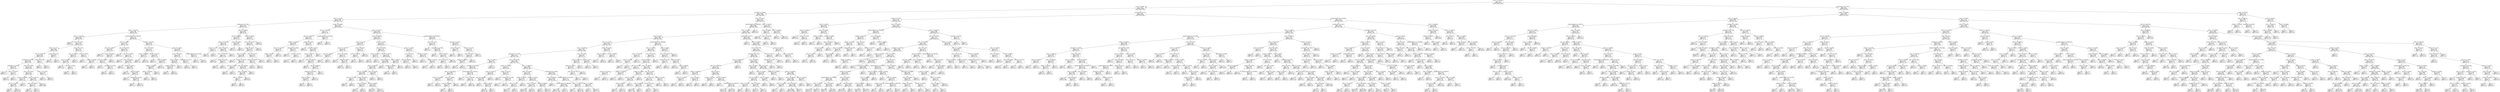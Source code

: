 digraph Tree {
node [shape=box] ;
0 [label="mfcc - 2 <= -39.8139\ngini = 0.5\nsamples = 23618\nvalue = [11808, 11810]"] ;
1 [label="mfcc - 3 <= 6.9483\ngini = 0.4107\nsamples = 14684\nvalue = [4240, 10444]"] ;
0 -> 1 [labeldistance=2.5, labelangle=45, headlabel="True"] ;
2 [label="pre_attack - 0 <= 0.6834\ngini = 0.1944\nsamples = 9658\nvalue = [1054, 8604]"] ;
1 -> 2 ;
3 [label="mfcc - 3 <= -8.1878\ngini = 0.4576\nsamples = 1597\nvalue = [566, 1031]"] ;
2 -> 3 ;
4 [label="chroma_avg - 0 <= 0.4359\ngini = 0.2912\nsamples = 978\nvalue = [173, 805]"] ;
3 -> 4 ;
5 [label="mfcc - 2 <= -67.5914\ngini = 0.1963\nsamples = 816\nvalue = [90, 726]"] ;
4 -> 5 ;
6 [label="mfcc - 11 <= -32.1396\ngini = 0.0836\nsamples = 549\nvalue = [24, 525]"] ;
5 -> 6 ;
7 [label="gini = 0.0\nsamples = 3\nvalue = [3, 0]"] ;
6 -> 7 ;
8 [label="mfcc - 9 <= 16.168\ngini = 0.074\nsamples = 546\nvalue = [21, 525]"] ;
6 -> 8 ;
9 [label="mfcc - 19 <= 21.271\ngini = 0.0401\nsamples = 489\nvalue = [10, 479]"] ;
8 -> 9 ;
10 [label="mfcc - 13 <= 36.8117\ngini = 0.0326\nsamples = 482\nvalue = [8, 474]"] ;
9 -> 10 ;
11 [label="chroma_std - 0 <= 0.2445\ngini = 0.0287\nsamples = 480\nvalue = [7, 473]"] ;
10 -> 11 ;
12 [label="chroma_std - 0 <= 0.2424\ngini = 0.2449\nsamples = 21\nvalue = [3, 18]"] ;
11 -> 12 ;
13 [label="gini = 0.0\nsamples = 17\nvalue = [0, 17]"] ;
12 -> 13 ;
14 [label="mfcc - 1 <= 197.7767\ngini = 0.375\nsamples = 4\nvalue = [3, 1]"] ;
12 -> 14 ;
15 [label="gini = 0.0\nsamples = 3\nvalue = [3, 0]"] ;
14 -> 15 ;
16 [label="gini = 0.0\nsamples = 1\nvalue = [0, 1]"] ;
14 -> 16 ;
17 [label="mfcc - 18 <= 17.8828\ngini = 0.0173\nsamples = 459\nvalue = [4, 455]"] ;
11 -> 17 ;
18 [label="mfcc - 6 <= -17.9218\ngini = 0.0132\nsamples = 453\nvalue = [3, 450]"] ;
17 -> 18 ;
19 [label="mfcc - 6 <= -18.0068\ngini = 0.1207\nsamples = 31\nvalue = [2, 29]"] ;
18 -> 19 ;
20 [label="mfcc - 11 <= -10.3125\ngini = 0.0644\nsamples = 30\nvalue = [1, 29]"] ;
19 -> 20 ;
21 [label="gini = 0.5\nsamples = 2\nvalue = [1, 1]"] ;
20 -> 21 ;
22 [label="gini = 0.0\nsamples = 28\nvalue = [0, 28]"] ;
20 -> 22 ;
23 [label="gini = 0.0\nsamples = 1\nvalue = [1, 0]"] ;
19 -> 23 ;
24 [label="mfcc - 14 <= -19.7213\ngini = 0.0047\nsamples = 422\nvalue = [1, 421]"] ;
18 -> 24 ;
25 [label="mfcc - 14 <= -20.0676\ngini = 0.1172\nsamples = 16\nvalue = [1, 15]"] ;
24 -> 25 ;
26 [label="gini = 0.0\nsamples = 15\nvalue = [0, 15]"] ;
25 -> 26 ;
27 [label="gini = 0.0\nsamples = 1\nvalue = [1, 0]"] ;
25 -> 27 ;
28 [label="gini = 0.0\nsamples = 406\nvalue = [0, 406]"] ;
24 -> 28 ;
29 [label="mfcc - 7 <= -12.1781\ngini = 0.2778\nsamples = 6\nvalue = [1, 5]"] ;
17 -> 29 ;
30 [label="gini = 0.0\nsamples = 1\nvalue = [1, 0]"] ;
29 -> 30 ;
31 [label="gini = 0.0\nsamples = 5\nvalue = [0, 5]"] ;
29 -> 31 ;
32 [label="chroma - 9 <= 0.0362\ngini = 0.5\nsamples = 2\nvalue = [1, 1]"] ;
10 -> 32 ;
33 [label="gini = 0.0\nsamples = 1\nvalue = [0, 1]"] ;
32 -> 33 ;
34 [label="gini = 0.0\nsamples = 1\nvalue = [1, 0]"] ;
32 -> 34 ;
35 [label="chroma - 9 <= 0.1243\ngini = 0.4082\nsamples = 7\nvalue = [2, 5]"] ;
9 -> 35 ;
36 [label="gini = 0.0\nsamples = 5\nvalue = [0, 5]"] ;
35 -> 36 ;
37 [label="gini = 0.0\nsamples = 2\nvalue = [2, 0]"] ;
35 -> 37 ;
38 [label="chroma - 2 <= 0.7121\ngini = 0.3115\nsamples = 57\nvalue = [11, 46]"] ;
8 -> 38 ;
39 [label="mfcc - 19 <= 16.678\ngini = 0.1195\nsamples = 47\nvalue = [3, 44]"] ;
38 -> 39 ;
40 [label="mfcc - 0 <= -334.787\ngini = 0.0435\nsamples = 45\nvalue = [1, 44]"] ;
39 -> 40 ;
41 [label="gini = 0.0\nsamples = 43\nvalue = [0, 43]"] ;
40 -> 41 ;
42 [label="mfcc - 15 <= -3.4594\ngini = 0.5\nsamples = 2\nvalue = [1, 1]"] ;
40 -> 42 ;
43 [label="gini = 0.0\nsamples = 1\nvalue = [1, 0]"] ;
42 -> 43 ;
44 [label="gini = 0.0\nsamples = 1\nvalue = [0, 1]"] ;
42 -> 44 ;
45 [label="gini = 0.0\nsamples = 2\nvalue = [2, 0]"] ;
39 -> 45 ;
46 [label="mfcc - 5 <= 14.9781\ngini = 0.32\nsamples = 10\nvalue = [8, 2]"] ;
38 -> 46 ;
47 [label="gini = 0.0\nsamples = 7\nvalue = [7, 0]"] ;
46 -> 47 ;
48 [label="chroma - 1 <= 0.3499\ngini = 0.4444\nsamples = 3\nvalue = [1, 2]"] ;
46 -> 48 ;
49 [label="gini = 0.0\nsamples = 1\nvalue = [1, 0]"] ;
48 -> 49 ;
50 [label="gini = 0.0\nsamples = 2\nvalue = [0, 2]"] ;
48 -> 50 ;
51 [label="spectral_centroid - 0 <= 2091.6167\ngini = 0.3722\nsamples = 267\nvalue = [66, 201]"] ;
5 -> 51 ;
52 [label="mfcc - 8 <= -2.9202\ngini = 0.1769\nsamples = 153\nvalue = [15, 138]"] ;
51 -> 52 ;
53 [label="mfcc - 18 <= -1.6001\ngini = 0.4362\nsamples = 28\nvalue = [9, 19]"] ;
52 -> 53 ;
54 [label="gini = 0.0\nsamples = 12\nvalue = [0, 12]"] ;
53 -> 54 ;
55 [label="chroma - 5 <= 0.5908\ngini = 0.4922\nsamples = 16\nvalue = [9, 7]"] ;
53 -> 55 ;
56 [label="mfcc - 19 <= -5.6263\ngini = 0.375\nsamples = 12\nvalue = [9, 3]"] ;
55 -> 56 ;
57 [label="gini = 0.0\nsamples = 2\nvalue = [0, 2]"] ;
56 -> 57 ;
58 [label="pre_attack - 0 <= 0.5783\ngini = 0.18\nsamples = 10\nvalue = [9, 1]"] ;
56 -> 58 ;
59 [label="gini = 0.0\nsamples = 9\nvalue = [9, 0]"] ;
58 -> 59 ;
60 [label="gini = 0.0\nsamples = 1\nvalue = [0, 1]"] ;
58 -> 60 ;
61 [label="gini = 0.0\nsamples = 4\nvalue = [0, 4]"] ;
55 -> 61 ;
62 [label="mfcc - 13 <= -20.7965\ngini = 0.0914\nsamples = 125\nvalue = [6, 119]"] ;
52 -> 62 ;
63 [label="gini = 0.0\nsamples = 1\nvalue = [1, 0]"] ;
62 -> 63 ;
64 [label="mfcc - 11 <= -29.0653\ngini = 0.0774\nsamples = 124\nvalue = [5, 119]"] ;
62 -> 64 ;
65 [label="gini = 0.0\nsamples = 1\nvalue = [1, 0]"] ;
64 -> 65 ;
66 [label="mfcc - 2 <= -67.4165\ngini = 0.0629\nsamples = 123\nvalue = [4, 119]"] ;
64 -> 66 ;
67 [label="gini = 0.0\nsamples = 1\nvalue = [1, 0]"] ;
66 -> 67 ;
68 [label="chroma - 4 <= 0.8112\ngini = 0.048\nsamples = 122\nvalue = [3, 119]"] ;
66 -> 68 ;
69 [label="gini = 0.0\nsamples = 101\nvalue = [0, 101]"] ;
68 -> 69 ;
70 [label="mfcc - 8 <= 4.5184\ngini = 0.2449\nsamples = 21\nvalue = [3, 18]"] ;
68 -> 70 ;
71 [label="gini = 0.0\nsamples = 2\nvalue = [2, 0]"] ;
70 -> 71 ;
72 [label="chroma_std - 0 <= 0.2189\ngini = 0.0997\nsamples = 19\nvalue = [1, 18]"] ;
70 -> 72 ;
73 [label="gini = 0.0\nsamples = 1\nvalue = [1, 0]"] ;
72 -> 73 ;
74 [label="gini = 0.0\nsamples = 18\nvalue = [0, 18]"] ;
72 -> 74 ;
75 [label="chroma - 2 <= 0.1705\ngini = 0.4945\nsamples = 114\nvalue = [51, 63]"] ;
51 -> 75 ;
76 [label="mfcc - 4 <= -17.8562\ngini = 0.316\nsamples = 61\nvalue = [12, 49]"] ;
75 -> 76 ;
77 [label="mfcc - 2 <= -66.3888\ngini = 0.0526\nsamples = 37\nvalue = [1, 36]"] ;
76 -> 77 ;
78 [label="gini = 0.0\nsamples = 1\nvalue = [1, 0]"] ;
77 -> 78 ;
79 [label="gini = 0.0\nsamples = 36\nvalue = [0, 36]"] ;
77 -> 79 ;
80 [label="mfcc - 4 <= -13.2323\ngini = 0.4965\nsamples = 24\nvalue = [11, 13]"] ;
76 -> 80 ;
81 [label="gini = 0.0\nsamples = 7\nvalue = [7, 0]"] ;
80 -> 81 ;
82 [label="mfcc - 10 <= 4.7661\ngini = 0.3599\nsamples = 17\nvalue = [4, 13]"] ;
80 -> 82 ;
83 [label="chroma - 1 <= 0.0477\ngini = 0.4898\nsamples = 7\nvalue = [4, 3]"] ;
82 -> 83 ;
84 [label="chroma - 1 <= 0.0196\ngini = 0.375\nsamples = 4\nvalue = [1, 3]"] ;
83 -> 84 ;
85 [label="gini = 0.0\nsamples = 1\nvalue = [1, 0]"] ;
84 -> 85 ;
86 [label="gini = 0.0\nsamples = 3\nvalue = [0, 3]"] ;
84 -> 86 ;
87 [label="gini = 0.0\nsamples = 3\nvalue = [3, 0]"] ;
83 -> 87 ;
88 [label="gini = 0.0\nsamples = 10\nvalue = [0, 10]"] ;
82 -> 88 ;
89 [label="mfcc - 10 <= 1.9637\ngini = 0.3888\nsamples = 53\nvalue = [39, 14]"] ;
75 -> 89 ;
90 [label="mfcc - 12 <= 11.3116\ngini = 0.2098\nsamples = 42\nvalue = [37, 5]"] ;
89 -> 90 ;
91 [label="mfcc - 0 <= -338.7\ngini = 0.0997\nsamples = 38\nvalue = [36, 2]"] ;
90 -> 91 ;
92 [label="chroma - 8 <= 0.0135\ngini = 0.0526\nsamples = 37\nvalue = [36, 1]"] ;
91 -> 92 ;
93 [label="gini = 0.0\nsamples = 1\nvalue = [0, 1]"] ;
92 -> 93 ;
94 [label="gini = 0.0\nsamples = 36\nvalue = [36, 0]"] ;
92 -> 94 ;
95 [label="gini = 0.0\nsamples = 1\nvalue = [0, 1]"] ;
91 -> 95 ;
96 [label="chroma_std - 0 <= 0.3271\ngini = 0.375\nsamples = 4\nvalue = [1, 3]"] ;
90 -> 96 ;
97 [label="gini = 0.0\nsamples = 3\nvalue = [0, 3]"] ;
96 -> 97 ;
98 [label="gini = 0.0\nsamples = 1\nvalue = [1, 0]"] ;
96 -> 98 ;
99 [label="spectral_centroid - 0 <= 2161.2095\ngini = 0.2975\nsamples = 11\nvalue = [2, 9]"] ;
89 -> 99 ;
100 [label="gini = 0.0\nsamples = 2\nvalue = [2, 0]"] ;
99 -> 100 ;
101 [label="gini = 0.0\nsamples = 9\nvalue = [0, 9]"] ;
99 -> 101 ;
102 [label="mfcc - 3 <= -19.8602\ngini = 0.4997\nsamples = 162\nvalue = [83, 79]"] ;
4 -> 102 ;
103 [label="mfcc - 2 <= -50.9092\ngini = 0.3636\nsamples = 67\nvalue = [16, 51]"] ;
102 -> 103 ;
104 [label="chroma - 9 <= 0.2194\ngini = 0.168\nsamples = 54\nvalue = [5, 49]"] ;
103 -> 104 ;
105 [label="mfcc - 8 <= -1.734\ngini = 0.375\nsamples = 4\nvalue = [3, 1]"] ;
104 -> 105 ;
106 [label="gini = 0.0\nsamples = 3\nvalue = [3, 0]"] ;
105 -> 106 ;
107 [label="gini = 0.0\nsamples = 1\nvalue = [0, 1]"] ;
105 -> 107 ;
108 [label="mfcc - 15 <= 25.2774\ngini = 0.0768\nsamples = 50\nvalue = [2, 48]"] ;
104 -> 108 ;
109 [label="mfcc - 11 <= 18.1658\ngini = 0.04\nsamples = 49\nvalue = [1, 48]"] ;
108 -> 109 ;
110 [label="gini = 0.0\nsamples = 45\nvalue = [0, 45]"] ;
109 -> 110 ;
111 [label="chroma - 5 <= 0.7444\ngini = 0.375\nsamples = 4\nvalue = [1, 3]"] ;
109 -> 111 ;
112 [label="gini = 0.0\nsamples = 3\nvalue = [0, 3]"] ;
111 -> 112 ;
113 [label="gini = 0.0\nsamples = 1\nvalue = [1, 0]"] ;
111 -> 113 ;
114 [label="gini = 0.0\nsamples = 1\nvalue = [1, 0]"] ;
108 -> 114 ;
115 [label="mfcc - 18 <= 6.6002\ngini = 0.2604\nsamples = 13\nvalue = [11, 2]"] ;
103 -> 115 ;
116 [label="gini = 0.0\nsamples = 11\nvalue = [11, 0]"] ;
115 -> 116 ;
117 [label="gini = 0.0\nsamples = 2\nvalue = [0, 2]"] ;
115 -> 117 ;
118 [label="mfcc - 8 <= 16.1306\ngini = 0.4157\nsamples = 95\nvalue = [67, 28]"] ;
102 -> 118 ;
119 [label="mfcc - 11 <= 16.7267\ngini = 0.3541\nsamples = 87\nvalue = [67, 20]"] ;
118 -> 119 ;
120 [label="chroma - 5 <= 0.822\ngini = 0.2859\nsamples = 81\nvalue = [67, 14]"] ;
119 -> 120 ;
121 [label="mfcc - 1 <= 114.276\ngini = 0.1896\nsamples = 66\nvalue = [59, 7]"] ;
120 -> 121 ;
122 [label="gini = 0.0\nsamples = 2\nvalue = [0, 2]"] ;
121 -> 122 ;
123 [label="chroma - 2 <= 0.2641\ngini = 0.144\nsamples = 64\nvalue = [59, 5]"] ;
121 -> 123 ;
124 [label="mfcc - 5 <= -15.8774\ngini = 0.48\nsamples = 5\nvalue = [2, 3]"] ;
123 -> 124 ;
125 [label="gini = 0.0\nsamples = 2\nvalue = [2, 0]"] ;
124 -> 125 ;
126 [label="gini = 0.0\nsamples = 3\nvalue = [0, 3]"] ;
124 -> 126 ;
127 [label="mfcc - 14 <= 16.5636\ngini = 0.0655\nsamples = 59\nvalue = [57, 2]"] ;
123 -> 127 ;
128 [label="mfcc - 3 <= -18.6594\ngini = 0.0339\nsamples = 58\nvalue = [57, 1]"] ;
127 -> 128 ;
129 [label="mfcc - 11 <= 0.0459\ngini = 0.5\nsamples = 2\nvalue = [1, 1]"] ;
128 -> 129 ;
130 [label="gini = 0.0\nsamples = 1\nvalue = [1, 0]"] ;
129 -> 130 ;
131 [label="gini = 0.0\nsamples = 1\nvalue = [0, 1]"] ;
129 -> 131 ;
132 [label="gini = 0.0\nsamples = 56\nvalue = [56, 0]"] ;
128 -> 132 ;
133 [label="gini = 0.0\nsamples = 1\nvalue = [0, 1]"] ;
127 -> 133 ;
134 [label="mfcc - 15 <= -0.1723\ngini = 0.4978\nsamples = 15\nvalue = [8, 7]"] ;
120 -> 134 ;
135 [label="chroma - 8 <= 0.2388\ngini = 0.32\nsamples = 10\nvalue = [8, 2]"] ;
134 -> 135 ;
136 [label="gini = 0.0\nsamples = 2\nvalue = [0, 2]"] ;
135 -> 136 ;
137 [label="gini = 0.0\nsamples = 8\nvalue = [8, 0]"] ;
135 -> 137 ;
138 [label="gini = 0.0\nsamples = 5\nvalue = [0, 5]"] ;
134 -> 138 ;
139 [label="gini = 0.0\nsamples = 6\nvalue = [0, 6]"] ;
119 -> 139 ;
140 [label="gini = 0.0\nsamples = 8\nvalue = [0, 8]"] ;
118 -> 140 ;
141 [label="chroma - 4 <= 0.0801\ngini = 0.4636\nsamples = 619\nvalue = [393, 226]"] ;
3 -> 141 ;
142 [label="mfcc - 17 <= 18.7505\ngini = 0.377\nsamples = 123\nvalue = [31, 92]"] ;
141 -> 142 ;
143 [label="mfcc - 12 <= -16.6571\ngini = 0.3303\nsamples = 115\nvalue = [24, 91]"] ;
142 -> 143 ;
144 [label="chroma - 5 <= 0.0166\ngini = 0.4995\nsamples = 33\nvalue = [16, 17]"] ;
143 -> 144 ;
145 [label="mfcc - 13 <= -16.136\ngini = 0.2188\nsamples = 16\nvalue = [2, 14]"] ;
144 -> 145 ;
146 [label="chroma - 4 <= 0.013\ngini = 0.4444\nsamples = 3\nvalue = [2, 1]"] ;
145 -> 146 ;
147 [label="gini = 0.0\nsamples = 2\nvalue = [2, 0]"] ;
146 -> 147 ;
148 [label="gini = 0.0\nsamples = 1\nvalue = [0, 1]"] ;
146 -> 148 ;
149 [label="gini = 0.0\nsamples = 13\nvalue = [0, 13]"] ;
145 -> 149 ;
150 [label="chroma_std - 0 <= 0.3065\ngini = 0.2907\nsamples = 17\nvalue = [14, 3]"] ;
144 -> 150 ;
151 [label="gini = 0.0\nsamples = 11\nvalue = [11, 0]"] ;
150 -> 151 ;
152 [label="chroma - 2 <= 0.4022\ngini = 0.5\nsamples = 6\nvalue = [3, 3]"] ;
150 -> 152 ;
153 [label="gini = 0.0\nsamples = 3\nvalue = [0, 3]"] ;
152 -> 153 ;
154 [label="gini = 0.0\nsamples = 3\nvalue = [3, 0]"] ;
152 -> 154 ;
155 [label="chroma - 9 <= 0.0034\ngini = 0.1761\nsamples = 82\nvalue = [8, 74]"] ;
143 -> 155 ;
156 [label="gini = 0.0\nsamples = 2\nvalue = [2, 0]"] ;
155 -> 156 ;
157 [label="mfcc - 14 <= 33.5071\ngini = 0.1388\nsamples = 80\nvalue = [6, 74]"] ;
155 -> 157 ;
158 [label="mfcc - 5 <= -45.2773\ngini = 0.1186\nsamples = 79\nvalue = [5, 74]"] ;
157 -> 158 ;
159 [label="gini = 0.0\nsamples = 1\nvalue = [1, 0]"] ;
158 -> 159 ;
160 [label="mfcc - 10 <= -18.9234\ngini = 0.0973\nsamples = 78\nvalue = [4, 74]"] ;
158 -> 160 ;
161 [label="gini = 0.0\nsamples = 1\nvalue = [1, 0]"] ;
160 -> 161 ;
162 [label="mfcc - 0 <= -299.6476\ngini = 0.0749\nsamples = 77\nvalue = [3, 74]"] ;
160 -> 162 ;
163 [label="chroma_std - 0 <= 0.2606\ngini = 0.0512\nsamples = 76\nvalue = [2, 74]"] ;
162 -> 163 ;
164 [label="mfcc - 8 <= 2.3691\ngini = 0.4444\nsamples = 6\nvalue = [2, 4]"] ;
163 -> 164 ;
165 [label="gini = 0.0\nsamples = 2\nvalue = [2, 0]"] ;
164 -> 165 ;
166 [label="gini = 0.0\nsamples = 4\nvalue = [0, 4]"] ;
164 -> 166 ;
167 [label="gini = 0.0\nsamples = 70\nvalue = [0, 70]"] ;
163 -> 167 ;
168 [label="gini = 0.0\nsamples = 1\nvalue = [1, 0]"] ;
162 -> 168 ;
169 [label="gini = 0.0\nsamples = 1\nvalue = [1, 0]"] ;
157 -> 169 ;
170 [label="spectral_centroid - 0 <= 1603.3933\ngini = 0.2188\nsamples = 8\nvalue = [7, 1]"] ;
142 -> 170 ;
171 [label="gini = 0.0\nsamples = 1\nvalue = [0, 1]"] ;
170 -> 171 ;
172 [label="gini = 0.0\nsamples = 7\nvalue = [7, 0]"] ;
170 -> 172 ;
173 [label="mfcc - 10 <= 7.2577\ngini = 0.3943\nsamples = 496\nvalue = [362, 134]"] ;
141 -> 173 ;
174 [label="mfcc - 4 <= -22.0198\ngini = 0.2961\nsamples = 404\nvalue = [331, 73]"] ;
173 -> 174 ;
175 [label="mfcc - 9 <= -5.07\ngini = 0.4986\nsamples = 57\nvalue = [27, 30]"] ;
174 -> 175 ;
176 [label="mfcc - 12 <= -5.2737\ngini = 0.3343\nsamples = 33\nvalue = [7, 26]"] ;
175 -> 176 ;
177 [label="mfcc - 18 <= 1.8369\ngini = 0.4688\nsamples = 8\nvalue = [5, 3]"] ;
176 -> 177 ;
178 [label="gini = 0.0\nsamples = 5\nvalue = [5, 0]"] ;
177 -> 178 ;
179 [label="gini = 0.0\nsamples = 3\nvalue = [0, 3]"] ;
177 -> 179 ;
180 [label="mfcc - 17 <= -12.6788\ngini = 0.1472\nsamples = 25\nvalue = [2, 23]"] ;
176 -> 180 ;
181 [label="gini = 0.0\nsamples = 1\nvalue = [1, 0]"] ;
180 -> 181 ;
182 [label="chroma - 0 <= 0.8077\ngini = 0.0799\nsamples = 24\nvalue = [1, 23]"] ;
180 -> 182 ;
183 [label="gini = 0.0\nsamples = 23\nvalue = [0, 23]"] ;
182 -> 183 ;
184 [label="gini = 0.0\nsamples = 1\nvalue = [1, 0]"] ;
182 -> 184 ;
185 [label="mfcc - 1 <= 99.4072\ngini = 0.2778\nsamples = 24\nvalue = [20, 4]"] ;
175 -> 185 ;
186 [label="mfcc - 2 <= -48.8293\ngini = 0.32\nsamples = 5\nvalue = [1, 4]"] ;
185 -> 186 ;
187 [label="gini = 0.0\nsamples = 4\nvalue = [0, 4]"] ;
186 -> 187 ;
188 [label="gini = 0.0\nsamples = 1\nvalue = [1, 0]"] ;
186 -> 188 ;
189 [label="gini = 0.0\nsamples = 19\nvalue = [19, 0]"] ;
185 -> 189 ;
190 [label="mfcc - 5 <= 13.2978\ngini = 0.2171\nsamples = 347\nvalue = [304, 43]"] ;
174 -> 190 ;
191 [label="mfcc - 8 <= -20.9548\ngini = 0.151\nsamples = 316\nvalue = [290, 26]"] ;
190 -> 191 ;
192 [label="mfcc - 16 <= 18.5531\ngini = 0.1975\nsamples = 9\nvalue = [1, 8]"] ;
191 -> 192 ;
193 [label="gini = 0.0\nsamples = 8\nvalue = [0, 8]"] ;
192 -> 193 ;
194 [label="gini = 0.0\nsamples = 1\nvalue = [1, 0]"] ;
192 -> 194 ;
195 [label="mfcc - 15 <= 10.2201\ngini = 0.1104\nsamples = 307\nvalue = [289, 18]"] ;
191 -> 195 ;
196 [label="mfcc - 4 <= 64.6775\ngini = 0.0605\nsamples = 288\nvalue = [279, 9]"] ;
195 -> 196 ;
197 [label="mfcc - 2 <= -44.6391\ngini = 0.0542\nsamples = 287\nvalue = [279, 8]"] ;
196 -> 197 ;
198 [label="mfcc - 0 <= -513.0034\ngini = 0.0419\nsamples = 280\nvalue = [274, 6]"] ;
197 -> 198 ;
199 [label="mfcc - 18 <= 12.0124\ngini = 0.5\nsamples = 2\nvalue = [1, 1]"] ;
198 -> 199 ;
200 [label="gini = 0.0\nsamples = 1\nvalue = [1, 0]"] ;
199 -> 200 ;
201 [label="gini = 0.0\nsamples = 1\nvalue = [0, 1]"] ;
199 -> 201 ;
202 [label="chroma - 3 <= 0.0676\ngini = 0.0353\nsamples = 278\nvalue = [273, 5]"] ;
198 -> 202 ;
203 [label="mfcc - 9 <= -15.5352\ngini = 0.2975\nsamples = 11\nvalue = [9, 2]"] ;
202 -> 203 ;
204 [label="gini = 0.0\nsamples = 2\nvalue = [0, 2]"] ;
203 -> 204 ;
205 [label="gini = 0.0\nsamples = 9\nvalue = [9, 0]"] ;
203 -> 205 ;
206 [label="mfcc - 6 <= -16.0982\ngini = 0.0222\nsamples = 267\nvalue = [264, 3]"] ;
202 -> 206 ;
207 [label="gini = 0.1087\nsamples = 52\nvalue = [49, 3]"] ;
206 -> 207 ;
208 [label="gini = 0.0\nsamples = 215\nvalue = [215, 0]"] ;
206 -> 208 ;
209 [label="mfcc - 2 <= -41.4291\ngini = 0.4082\nsamples = 7\nvalue = [5, 2]"] ;
197 -> 209 ;
210 [label="gini = 0.0\nsamples = 2\nvalue = [0, 2]"] ;
209 -> 210 ;
211 [label="gini = 0.0\nsamples = 5\nvalue = [5, 0]"] ;
209 -> 211 ;
212 [label="gini = 0.0\nsamples = 1\nvalue = [0, 1]"] ;
196 -> 212 ;
213 [label="mfcc - 1 <= 164.157\ngini = 0.4986\nsamples = 19\nvalue = [10, 9]"] ;
195 -> 213 ;
214 [label="chroma - 0 <= 0.4965\ngini = 0.1653\nsamples = 11\nvalue = [10, 1]"] ;
213 -> 214 ;
215 [label="gini = 0.0\nsamples = 10\nvalue = [10, 0]"] ;
214 -> 215 ;
216 [label="gini = 0.0\nsamples = 1\nvalue = [0, 1]"] ;
214 -> 216 ;
217 [label="gini = 0.0\nsamples = 8\nvalue = [0, 8]"] ;
213 -> 217 ;
218 [label="mfcc - 7 <= -1.2097\ngini = 0.4953\nsamples = 31\nvalue = [14, 17]"] ;
190 -> 218 ;
219 [label="mfcc - 3 <= 4.4174\ngini = 0.32\nsamples = 15\nvalue = [12, 3]"] ;
218 -> 219 ;
220 [label="mfcc - 18 <= 3.3426\ngini = 0.142\nsamples = 13\nvalue = [12, 1]"] ;
219 -> 220 ;
221 [label="gini = 0.0\nsamples = 12\nvalue = [12, 0]"] ;
220 -> 221 ;
222 [label="gini = 0.0\nsamples = 1\nvalue = [0, 1]"] ;
220 -> 222 ;
223 [label="gini = 0.0\nsamples = 2\nvalue = [0, 2]"] ;
219 -> 223 ;
224 [label="chroma - 0 <= 0.5725\ngini = 0.2188\nsamples = 16\nvalue = [2, 14]"] ;
218 -> 224 ;
225 [label="gini = 0.0\nsamples = 13\nvalue = [0, 13]"] ;
224 -> 225 ;
226 [label="chroma - 2 <= 0.1749\ngini = 0.4444\nsamples = 3\nvalue = [2, 1]"] ;
224 -> 226 ;
227 [label="gini = 0.0\nsamples = 1\nvalue = [0, 1]"] ;
226 -> 227 ;
228 [label="gini = 0.0\nsamples = 2\nvalue = [2, 0]"] ;
226 -> 228 ;
229 [label="spectral_centroid - 0 <= 2063.5015\ngini = 0.4468\nsamples = 92\nvalue = [31, 61]"] ;
173 -> 229 ;
230 [label="mfcc - 13 <= -1.2151\ngini = 0.1901\nsamples = 47\nvalue = [5, 42]"] ;
229 -> 230 ;
231 [label="gini = 0.0\nsamples = 3\nvalue = [3, 0]"] ;
230 -> 231 ;
232 [label="chroma_std - 0 <= 0.1535\ngini = 0.0868\nsamples = 44\nvalue = [2, 42]"] ;
230 -> 232 ;
233 [label="gini = 0.0\nsamples = 1\nvalue = [1, 0]"] ;
232 -> 233 ;
234 [label="mfcc - 13 <= 3.7816\ngini = 0.0454\nsamples = 43\nvalue = [1, 42]"] ;
232 -> 234 ;
235 [label="mfcc - 19 <= 5.5752\ngini = 0.32\nsamples = 5\nvalue = [1, 4]"] ;
234 -> 235 ;
236 [label="gini = 0.0\nsamples = 4\nvalue = [0, 4]"] ;
235 -> 236 ;
237 [label="gini = 0.0\nsamples = 1\nvalue = [1, 0]"] ;
235 -> 237 ;
238 [label="gini = 0.0\nsamples = 38\nvalue = [0, 38]"] ;
234 -> 238 ;
239 [label="chroma - 3 <= 0.135\ngini = 0.4879\nsamples = 45\nvalue = [26, 19]"] ;
229 -> 239 ;
240 [label="mfcc - 0 <= -331.4172\ngini = 0.1528\nsamples = 12\nvalue = [1, 11]"] ;
239 -> 240 ;
241 [label="gini = 0.0\nsamples = 11\nvalue = [0, 11]"] ;
240 -> 241 ;
242 [label="gini = 0.0\nsamples = 1\nvalue = [1, 0]"] ;
240 -> 242 ;
243 [label="mfcc - 5 <= 11.8757\ngini = 0.3673\nsamples = 33\nvalue = [25, 8]"] ;
239 -> 243 ;
244 [label="mfcc - 3 <= -5.4792\ngini = 0.2378\nsamples = 29\nvalue = [25, 4]"] ;
243 -> 244 ;
245 [label="chroma - 10 <= 0.2876\ngini = 0.4898\nsamples = 7\nvalue = [3, 4]"] ;
244 -> 245 ;
246 [label="gini = 0.0\nsamples = 3\nvalue = [3, 0]"] ;
245 -> 246 ;
247 [label="gini = 0.0\nsamples = 4\nvalue = [0, 4]"] ;
245 -> 247 ;
248 [label="gini = 0.0\nsamples = 22\nvalue = [22, 0]"] ;
244 -> 248 ;
249 [label="gini = 0.0\nsamples = 4\nvalue = [0, 4]"] ;
243 -> 249 ;
250 [label="mfcc - 5 <= 40.251\ngini = 0.1137\nsamples = 8061\nvalue = [488, 7573]"] ;
2 -> 250 ;
251 [label="spectral_centroid - 0 <= 5443.9424\ngini = 0.0856\nsamples = 7858\nvalue = [352, 7506]"] ;
250 -> 251 ;
252 [label="mfcc - 7 <= 2.3052\ngini = 0.082\nsamples = 7842\nvalue = [336, 7506]"] ;
251 -> 252 ;
253 [label="mfcc - 16 <= 8.231\ngini = 0.1939\nsamples = 2307\nvalue = [251, 2056]"] ;
252 -> 253 ;
254 [label="mfcc - 13 <= 27.352\ngini = 0.1479\nsamples = 2002\nvalue = [161, 1841]"] ;
253 -> 254 ;
255 [label="mfcc - 5 <= 34.9205\ngini = 0.1367\nsamples = 1978\nvalue = [146, 1832]"] ;
254 -> 255 ;
256 [label="chroma_std - 0 <= 0.2356\ngini = 0.1217\nsamples = 1920\nvalue = [125, 1795]"] ;
255 -> 256 ;
257 [label="mfcc - 3 <= 1.883\ngini = 0.405\nsamples = 78\nvalue = [22, 56]"] ;
256 -> 257 ;
258 [label="pre_attack - 0 <= 1.9459\ngini = 0.2907\nsamples = 68\nvalue = [12, 56]"] ;
257 -> 258 ;
259 [label="mfcc - 0 <= -282.1368\ngini = 0.4938\nsamples = 18\nvalue = [10, 8]"] ;
258 -> 259 ;
260 [label="mfcc - 13 <= -11.6933\ngini = 0.2449\nsamples = 7\nvalue = [1, 6]"] ;
259 -> 260 ;
261 [label="gini = 0.0\nsamples = 1\nvalue = [1, 0]"] ;
260 -> 261 ;
262 [label="gini = 0.0\nsamples = 6\nvalue = [0, 6]"] ;
260 -> 262 ;
263 [label="mfcc - 10 <= -8.0508\ngini = 0.2975\nsamples = 11\nvalue = [9, 2]"] ;
259 -> 263 ;
264 [label="mfcc - 3 <= -18.0504\ngini = 0.4444\nsamples = 3\nvalue = [1, 2]"] ;
263 -> 264 ;
265 [label="gini = 0.0\nsamples = 1\nvalue = [1, 0]"] ;
264 -> 265 ;
266 [label="gini = 0.0\nsamples = 2\nvalue = [0, 2]"] ;
264 -> 266 ;
267 [label="gini = 0.0\nsamples = 8\nvalue = [8, 0]"] ;
263 -> 267 ;
268 [label="spectral_centroid - 0 <= 1249.6271\ngini = 0.0768\nsamples = 50\nvalue = [2, 48]"] ;
258 -> 268 ;
269 [label="gini = 0.0\nsamples = 1\nvalue = [1, 0]"] ;
268 -> 269 ;
270 [label="mfcc - 1 <= 78.1163\ngini = 0.04\nsamples = 49\nvalue = [1, 48]"] ;
268 -> 270 ;
271 [label="gini = 0.0\nsamples = 1\nvalue = [1, 0]"] ;
270 -> 271 ;
272 [label="gini = 0.0\nsamples = 48\nvalue = [0, 48]"] ;
270 -> 272 ;
273 [label="gini = 0.0\nsamples = 10\nvalue = [10, 0]"] ;
257 -> 273 ;
274 [label="mfcc - 15 <= -22.1684\ngini = 0.1056\nsamples = 1842\nvalue = [103, 1739]"] ;
256 -> 274 ;
275 [label="chroma - 10 <= 0.0938\ngini = 0.42\nsamples = 60\nvalue = [18, 42]"] ;
274 -> 275 ;
276 [label="mfcc - 4 <= 15.2911\ngini = 0.1687\nsamples = 43\nvalue = [4, 39]"] ;
275 -> 276 ;
277 [label="mfcc - 18 <= -16.0557\ngini = 0.0928\nsamples = 41\nvalue = [2, 39]"] ;
276 -> 277 ;
278 [label="gini = 0.0\nsamples = 1\nvalue = [1, 0]"] ;
277 -> 278 ;
279 [label="mfcc - 6 <= 15.1297\ngini = 0.0487\nsamples = 40\nvalue = [1, 39]"] ;
277 -> 279 ;
280 [label="gini = 0.0\nsamples = 38\nvalue = [0, 38]"] ;
279 -> 280 ;
281 [label="gini = 0.5\nsamples = 2\nvalue = [1, 1]"] ;
279 -> 281 ;
282 [label="gini = 0.0\nsamples = 2\nvalue = [2, 0]"] ;
276 -> 282 ;
283 [label="chroma - 7 <= 0.2452\ngini = 0.2907\nsamples = 17\nvalue = [14, 3]"] ;
275 -> 283 ;
284 [label="gini = 0.0\nsamples = 2\nvalue = [0, 2]"] ;
283 -> 284 ;
285 [label="chroma_std - 0 <= 0.2665\ngini = 0.1244\nsamples = 15\nvalue = [14, 1]"] ;
283 -> 285 ;
286 [label="gini = 0.0\nsamples = 1\nvalue = [0, 1]"] ;
285 -> 286 ;
287 [label="gini = 0.0\nsamples = 14\nvalue = [14, 0]"] ;
285 -> 287 ;
288 [label="mfcc - 1 <= 106.7675\ngini = 0.0908\nsamples = 1782\nvalue = [85, 1697]"] ;
274 -> 288 ;
289 [label="mfcc - 6 <= -21.8872\ngini = 0.2613\nsamples = 233\nvalue = [36, 197]"] ;
288 -> 289 ;
290 [label="chroma - 9 <= 0.0414\ngini = 0.4734\nsamples = 26\nvalue = [16, 10]"] ;
289 -> 290 ;
291 [label="mfcc - 12 <= 9.757\ngini = 0.32\nsamples = 20\nvalue = [16, 4]"] ;
290 -> 291 ;
292 [label="gini = 0.1107\nsamples = 17\nvalue = [16, 1]"] ;
291 -> 292 ;
293 [label="gini = 0.0\nsamples = 3\nvalue = [0, 3]"] ;
291 -> 293 ;
294 [label="gini = 0.0\nsamples = 6\nvalue = [0, 6]"] ;
290 -> 294 ;
295 [label="chroma - 3 <= 0.2878\ngini = 0.1746\nsamples = 207\nvalue = [20, 187]"] ;
289 -> 295 ;
296 [label="mfcc - 2 <= -58.5422\ngini = 0.1113\nsamples = 186\nvalue = [11, 175]"] ;
295 -> 296 ;
297 [label="gini = 0.0253\nsamples = 156\nvalue = [2, 154]"] ;
296 -> 297 ;
298 [label="gini = 0.42\nsamples = 30\nvalue = [9, 21]"] ;
296 -> 298 ;
299 [label="chroma - 8 <= 0.0067\ngini = 0.4898\nsamples = 21\nvalue = [9, 12]"] ;
295 -> 299 ;
300 [label="gini = 0.0\nsamples = 9\nvalue = [0, 9]"] ;
299 -> 300 ;
301 [label="gini = 0.375\nsamples = 12\nvalue = [9, 3]"] ;
299 -> 301 ;
302 [label="chroma_avg - 0 <= 0.4293\ngini = 0.0613\nsamples = 1549\nvalue = [49, 1500]"] ;
288 -> 302 ;
303 [label="mfcc - 0 <= -426.4351\ngini = 0.0455\nsamples = 1416\nvalue = [33, 1383]"] ;
302 -> 303 ;
304 [label="gini = 0.0\nsamples = 1\nvalue = [1, 0]"] ;
303 -> 304 ;
305 [label="spectral_centroid - 0 <= 3684.0637\ngini = 0.0442\nsamples = 1415\nvalue = [32, 1383]"] ;
303 -> 305 ;
306 [label="gini = 0.0429\nsamples = 1414\nvalue = [31, 1383]"] ;
305 -> 306 ;
307 [label="gini = 0.0\nsamples = 1\nvalue = [1, 0]"] ;
305 -> 307 ;
308 [label="spectral_centroid - 0 <= 2216.0625\ngini = 0.2117\nsamples = 133\nvalue = [16, 117]"] ;
302 -> 308 ;
309 [label="mfcc - 2 <= -146.373\ngini = 0.0425\nsamples = 92\nvalue = [2, 90]"] ;
308 -> 309 ;
310 [label="gini = 0.0\nsamples = 1\nvalue = [1, 0]"] ;
309 -> 310 ;
311 [label="gini = 0.0217\nsamples = 91\nvalue = [1, 90]"] ;
309 -> 311 ;
312 [label="mfcc - 11 <= -4.6681\ngini = 0.4497\nsamples = 41\nvalue = [14, 27]"] ;
308 -> 312 ;
313 [label="gini = 0.0\nsamples = 7\nvalue = [7, 0]"] ;
312 -> 313 ;
314 [label="gini = 0.327\nsamples = 34\nvalue = [7, 27]"] ;
312 -> 314 ;
315 [label="mfcc - 4 <= 12.3388\ngini = 0.462\nsamples = 58\nvalue = [21, 37]"] ;
255 -> 315 ;
316 [label="mfcc - 9 <= 35.1124\ngini = 0.0997\nsamples = 38\nvalue = [2, 36]"] ;
315 -> 316 ;
317 [label="mfcc - 18 <= -12.4317\ngini = 0.0526\nsamples = 37\nvalue = [1, 36]"] ;
316 -> 317 ;
318 [label="mfcc - 0 <= -201.7365\ngini = 0.5\nsamples = 2\nvalue = [1, 1]"] ;
317 -> 318 ;
319 [label="gini = 0.0\nsamples = 1\nvalue = [1, 0]"] ;
318 -> 319 ;
320 [label="gini = 0.0\nsamples = 1\nvalue = [0, 1]"] ;
318 -> 320 ;
321 [label="gini = 0.0\nsamples = 35\nvalue = [0, 35]"] ;
317 -> 321 ;
322 [label="gini = 0.0\nsamples = 1\nvalue = [1, 0]"] ;
316 -> 322 ;
323 [label="mfcc - 19 <= 7.597\ngini = 0.095\nsamples = 20\nvalue = [19, 1]"] ;
315 -> 323 ;
324 [label="gini = 0.0\nsamples = 19\nvalue = [19, 0]"] ;
323 -> 324 ;
325 [label="gini = 0.0\nsamples = 1\nvalue = [0, 1]"] ;
323 -> 325 ;
326 [label="chroma - 3 <= 0.3892\ngini = 0.4688\nsamples = 24\nvalue = [15, 9]"] ;
254 -> 326 ;
327 [label="mfcc - 5 <= -19.1068\ngini = 0.3967\nsamples = 11\nvalue = [3, 8]"] ;
326 -> 327 ;
328 [label="gini = 0.0\nsamples = 3\nvalue = [3, 0]"] ;
327 -> 328 ;
329 [label="gini = 0.0\nsamples = 8\nvalue = [0, 8]"] ;
327 -> 329 ;
330 [label="mfcc - 2 <= -64.8878\ngini = 0.142\nsamples = 13\nvalue = [12, 1]"] ;
326 -> 330 ;
331 [label="gini = 0.0\nsamples = 12\nvalue = [12, 0]"] ;
330 -> 331 ;
332 [label="gini = 0.0\nsamples = 1\nvalue = [0, 1]"] ;
330 -> 332 ;
333 [label="spectral_centroid - 0 <= 2869.5886\ngini = 0.416\nsamples = 305\nvalue = [90, 215]"] ;
253 -> 333 ;
334 [label="mfcc - 7 <= -22.8318\ngini = 0.3219\nsamples = 248\nvalue = [50, 198]"] ;
333 -> 334 ;
335 [label="mfcc - 3 <= -15.6178\ngini = 0.2311\nsamples = 15\nvalue = [13, 2]"] ;
334 -> 335 ;
336 [label="mfcc - 17 <= 2.7389\ngini = 0.4444\nsamples = 3\nvalue = [1, 2]"] ;
335 -> 336 ;
337 [label="gini = 0.0\nsamples = 1\nvalue = [1, 0]"] ;
336 -> 337 ;
338 [label="gini = 0.0\nsamples = 2\nvalue = [0, 2]"] ;
336 -> 338 ;
339 [label="gini = 0.0\nsamples = 12\nvalue = [12, 0]"] ;
335 -> 339 ;
340 [label="mfcc - 17 <= 24.2021\ngini = 0.2672\nsamples = 233\nvalue = [37, 196]"] ;
334 -> 340 ;
341 [label="mfcc - 19 <= -11.812\ngini = 0.2358\nsamples = 227\nvalue = [31, 196]"] ;
340 -> 341 ;
342 [label="mfcc - 10 <= -4.7055\ngini = 0.5\nsamples = 24\nvalue = [12, 12]"] ;
341 -> 342 ;
343 [label="mfcc - 19 <= -21.1573\ngini = 0.1528\nsamples = 12\nvalue = [11, 1]"] ;
342 -> 343 ;
344 [label="gini = 0.0\nsamples = 1\nvalue = [0, 1]"] ;
343 -> 344 ;
345 [label="gini = 0.0\nsamples = 11\nvalue = [11, 0]"] ;
343 -> 345 ;
346 [label="chroma - 1 <= 0.6954\ngini = 0.1528\nsamples = 12\nvalue = [1, 11]"] ;
342 -> 346 ;
347 [label="gini = 0.0\nsamples = 11\nvalue = [0, 11]"] ;
346 -> 347 ;
348 [label="gini = 0.0\nsamples = 1\nvalue = [1, 0]"] ;
346 -> 348 ;
349 [label="mfcc - 7 <= -10.8543\ngini = 0.1697\nsamples = 203\nvalue = [19, 184]"] ;
341 -> 349 ;
350 [label="chroma - 3 <= 0.4998\ngini = 0.4274\nsamples = 42\nvalue = [13, 29]"] ;
349 -> 350 ;
351 [label="mfcc - 11 <= 22.7492\ngini = 0.3615\nsamples = 38\nvalue = [9, 29]"] ;
350 -> 351 ;
352 [label="mfcc - 5 <= -19.3417\ngini = 0.2841\nsamples = 35\nvalue = [6, 29]"] ;
351 -> 352 ;
353 [label="gini = 0.5\nsamples = 8\nvalue = [4, 4]"] ;
352 -> 353 ;
354 [label="gini = 0.1372\nsamples = 27\nvalue = [2, 25]"] ;
352 -> 354 ;
355 [label="gini = 0.0\nsamples = 3\nvalue = [3, 0]"] ;
351 -> 355 ;
356 [label="gini = 0.0\nsamples = 4\nvalue = [4, 0]"] ;
350 -> 356 ;
357 [label="mfcc - 13 <= 17.4957\ngini = 0.0718\nsamples = 161\nvalue = [6, 155]"] ;
349 -> 357 ;
358 [label="mfcc - 11 <= 27.3159\ngini = 0.05\nsamples = 156\nvalue = [4, 152]"] ;
357 -> 358 ;
359 [label="mfcc - 5 <= 38.3815\ngini = 0.0382\nsamples = 154\nvalue = [3, 151]"] ;
358 -> 359 ;
360 [label="gini = 0.026\nsamples = 152\nvalue = [2, 150]"] ;
359 -> 360 ;
361 [label="gini = 0.5\nsamples = 2\nvalue = [1, 1]"] ;
359 -> 361 ;
362 [label="chroma - 5 <= 0.1032\ngini = 0.5\nsamples = 2\nvalue = [1, 1]"] ;
358 -> 362 ;
363 [label="gini = 0.0\nsamples = 1\nvalue = [0, 1]"] ;
362 -> 363 ;
364 [label="gini = 0.0\nsamples = 1\nvalue = [1, 0]"] ;
362 -> 364 ;
365 [label="chroma - 5 <= 0.2467\ngini = 0.48\nsamples = 5\nvalue = [2, 3]"] ;
357 -> 365 ;
366 [label="gini = 0.0\nsamples = 3\nvalue = [0, 3]"] ;
365 -> 366 ;
367 [label="gini = 0.0\nsamples = 2\nvalue = [2, 0]"] ;
365 -> 367 ;
368 [label="gini = 0.0\nsamples = 6\nvalue = [6, 0]"] ;
340 -> 368 ;
369 [label="mfcc - 6 <= 3.0832\ngini = 0.4186\nsamples = 57\nvalue = [40, 17]"] ;
333 -> 369 ;
370 [label="mfcc - 11 <= -11.5106\ngini = 0.3383\nsamples = 51\nvalue = [40, 11]"] ;
369 -> 370 ;
371 [label="chroma - 11 <= 0.1027\ngini = 0.42\nsamples = 10\nvalue = [3, 7]"] ;
370 -> 371 ;
372 [label="gini = 0.0\nsamples = 7\nvalue = [0, 7]"] ;
371 -> 372 ;
373 [label="gini = 0.0\nsamples = 3\nvalue = [3, 0]"] ;
371 -> 373 ;
374 [label="mfcc - 18 <= 5.9877\ngini = 0.1761\nsamples = 41\nvalue = [37, 4]"] ;
370 -> 374 ;
375 [label="gini = 0.0\nsamples = 34\nvalue = [34, 0]"] ;
374 -> 375 ;
376 [label="mfcc - 12 <= 8.6785\ngini = 0.4898\nsamples = 7\nvalue = [3, 4]"] ;
374 -> 376 ;
377 [label="gini = 0.0\nsamples = 3\nvalue = [3, 0]"] ;
376 -> 377 ;
378 [label="gini = 0.0\nsamples = 4\nvalue = [0, 4]"] ;
376 -> 378 ;
379 [label="gini = 0.0\nsamples = 6\nvalue = [0, 6]"] ;
369 -> 379 ;
380 [label="chroma_std - 0 <= 0.1717\ngini = 0.0302\nsamples = 5535\nvalue = [85, 5450]"] ;
252 -> 380 ;
381 [label="gini = 0.0\nsamples = 3\nvalue = [3, 0]"] ;
380 -> 381 ;
382 [label="mfcc - 5 <= 33.3082\ngini = 0.0292\nsamples = 5532\nvalue = [82, 5450]"] ;
380 -> 382 ;
383 [label="mfcc - 11 <= 37.7706\ngini = 0.025\nsamples = 5445\nvalue = [69, 5376]"] ;
382 -> 383 ;
384 [label="pre_attack - 0 <= 1.1961\ngini = 0.023\nsamples = 5425\nvalue = [63, 5362]"] ;
383 -> 384 ;
385 [label="mfcc - 0 <= -225.3104\ngini = 0.1386\nsamples = 387\nvalue = [29, 358]"] ;
384 -> 385 ;
386 [label="mfcc - 18 <= -15.8202\ngini = 0.1262\nsamples = 384\nvalue = [26, 358]"] ;
385 -> 386 ;
387 [label="chroma - 7 <= 0.0562\ngini = 0.4082\nsamples = 35\nvalue = [10, 25]"] ;
386 -> 387 ;
388 [label="mfcc - 8 <= -15.7004\ngini = 0.2975\nsamples = 11\nvalue = [9, 2]"] ;
387 -> 388 ;
389 [label="gini = 0.0\nsamples = 2\nvalue = [0, 2]"] ;
388 -> 389 ;
390 [label="gini = 0.0\nsamples = 9\nvalue = [9, 0]"] ;
388 -> 390 ;
391 [label="mfcc - 17 <= 9.4311\ngini = 0.0799\nsamples = 24\nvalue = [1, 23]"] ;
387 -> 391 ;
392 [label="gini = 0.0\nsamples = 23\nvalue = [0, 23]"] ;
391 -> 392 ;
393 [label="gini = 0.0\nsamples = 1\nvalue = [1, 0]"] ;
391 -> 393 ;
394 [label="mfcc - 6 <= -37.53\ngini = 0.0875\nsamples = 349\nvalue = [16, 333]"] ;
386 -> 394 ;
395 [label="chroma - 3 <= 0.1379\ngini = 0.4444\nsamples = 3\nvalue = [2, 1]"] ;
394 -> 395 ;
396 [label="gini = 0.0\nsamples = 2\nvalue = [2, 0]"] ;
395 -> 396 ;
397 [label="gini = 0.0\nsamples = 1\nvalue = [0, 1]"] ;
395 -> 397 ;
398 [label="mfcc - 14 <= -33.5653\ngini = 0.0777\nsamples = 346\nvalue = [14, 332]"] ;
394 -> 398 ;
399 [label="gini = 0.0\nsamples = 1\nvalue = [1, 0]"] ;
398 -> 399 ;
400 [label="spectral_centroid - 0 <= 1685.2937\ngini = 0.0725\nsamples = 345\nvalue = [13, 332]"] ;
398 -> 400 ;
401 [label="gini = 0.2778\nsamples = 48\nvalue = [8, 40]"] ;
400 -> 401 ;
402 [label="gini = 0.0331\nsamples = 297\nvalue = [5, 292]"] ;
400 -> 402 ;
403 [label="gini = 0.0\nsamples = 3\nvalue = [3, 0]"] ;
385 -> 403 ;
404 [label="mfcc - 1 <= 81.3011\ngini = 0.0134\nsamples = 5038\nvalue = [34, 5004]"] ;
384 -> 404 ;
405 [label="mfcc - 6 <= -26.653\ngini = 0.1849\nsamples = 97\nvalue = [10, 87]"] ;
404 -> 405 ;
406 [label="gini = 0.0\nsamples = 5\nvalue = [5, 0]"] ;
405 -> 406 ;
407 [label="mfcc - 15 <= 21.8417\ngini = 0.1028\nsamples = 92\nvalue = [5, 87]"] ;
405 -> 407 ;
408 [label="mfcc - 12 <= -30.0717\ngini = 0.046\nsamples = 85\nvalue = [2, 83]"] ;
407 -> 408 ;
409 [label="mfcc - 11 <= -12.311\ngini = 0.4444\nsamples = 3\nvalue = [1, 2]"] ;
408 -> 409 ;
410 [label="gini = 0.0\nsamples = 2\nvalue = [0, 2]"] ;
409 -> 410 ;
411 [label="gini = 0.0\nsamples = 1\nvalue = [1, 0]"] ;
409 -> 411 ;
412 [label="mfcc - 1 <= 22.6552\ngini = 0.0241\nsamples = 82\nvalue = [1, 81]"] ;
408 -> 412 ;
413 [label="gini = 0.375\nsamples = 4\nvalue = [1, 3]"] ;
412 -> 413 ;
414 [label="gini = 0.0\nsamples = 78\nvalue = [0, 78]"] ;
412 -> 414 ;
415 [label="mfcc - 7 <= 15.1221\ngini = 0.4898\nsamples = 7\nvalue = [3, 4]"] ;
407 -> 415 ;
416 [label="gini = 0.0\nsamples = 3\nvalue = [3, 0]"] ;
415 -> 416 ;
417 [label="gini = 0.0\nsamples = 4\nvalue = [0, 4]"] ;
415 -> 417 ;
418 [label="mfcc - 10 <= -42.38\ngini = 0.0097\nsamples = 4941\nvalue = [24, 4917]"] ;
404 -> 418 ;
419 [label="chroma_std - 0 <= 0.2956\ngini = 0.4444\nsamples = 3\nvalue = [1, 2]"] ;
418 -> 419 ;
420 [label="gini = 0.0\nsamples = 2\nvalue = [0, 2]"] ;
419 -> 420 ;
421 [label="gini = 0.0\nsamples = 1\nvalue = [1, 0]"] ;
419 -> 421 ;
422 [label="mfcc - 17 <= 30.0409\ngini = 0.0093\nsamples = 4938\nvalue = [23, 4915]"] ;
418 -> 422 ;
423 [label="mfcc - 12 <= -39.2095\ngini = 0.0089\nsamples = 4935\nvalue = [22, 4913]"] ;
422 -> 423 ;
424 [label="mfcc - 11 <= 11.9276\ngini = 0.4444\nsamples = 3\nvalue = [1, 2]"] ;
423 -> 424 ;
425 [label="gini = 0.0\nsamples = 2\nvalue = [0, 2]"] ;
424 -> 425 ;
426 [label="gini = 0.0\nsamples = 1\nvalue = [1, 0]"] ;
424 -> 426 ;
427 [label="mfcc - 13 <= 41.8517\ngini = 0.0085\nsamples = 4932\nvalue = [21, 4911]"] ;
423 -> 427 ;
428 [label="gini = 0.0081\nsamples = 4928\nvalue = [20, 4908]"] ;
427 -> 428 ;
429 [label="gini = 0.375\nsamples = 4\nvalue = [1, 3]"] ;
427 -> 429 ;
430 [label="mfcc - 3 <= -14.7336\ngini = 0.4444\nsamples = 3\nvalue = [1, 2]"] ;
422 -> 430 ;
431 [label="gini = 0.0\nsamples = 1\nvalue = [1, 0]"] ;
430 -> 431 ;
432 [label="gini = 0.0\nsamples = 2\nvalue = [0, 2]"] ;
430 -> 432 ;
433 [label="mfcc - 17 <= 0.614\ngini = 0.42\nsamples = 20\nvalue = [6, 14]"] ;
383 -> 433 ;
434 [label="pre_attack - 0 <= 1.5353\ngini = 0.375\nsamples = 8\nvalue = [6, 2]"] ;
433 -> 434 ;
435 [label="gini = 0.0\nsamples = 2\nvalue = [0, 2]"] ;
434 -> 435 ;
436 [label="gini = 0.0\nsamples = 6\nvalue = [6, 0]"] ;
434 -> 436 ;
437 [label="gini = 0.0\nsamples = 12\nvalue = [0, 12]"] ;
433 -> 437 ;
438 [label="mfcc - 8 <= -24.8108\ngini = 0.2542\nsamples = 87\nvalue = [13, 74]"] ;
382 -> 438 ;
439 [label="gini = 0.0\nsamples = 11\nvalue = [11, 0]"] ;
438 -> 439 ;
440 [label="mfcc - 12 <= -27.2186\ngini = 0.0512\nsamples = 76\nvalue = [2, 74]"] ;
438 -> 440 ;
441 [label="gini = 0.0\nsamples = 2\nvalue = [2, 0]"] ;
440 -> 441 ;
442 [label="gini = 0.0\nsamples = 74\nvalue = [0, 74]"] ;
440 -> 442 ;
443 [label="gini = 0.0\nsamples = 16\nvalue = [16, 0]"] ;
251 -> 443 ;
444 [label="mfcc - 2 <= -61.4515\ngini = 0.4422\nsamples = 203\nvalue = [136, 67]"] ;
250 -> 444 ;
445 [label="mfcc - 9 <= 13.6628\ngini = 0.1547\nsamples = 71\nvalue = [6, 65]"] ;
444 -> 445 ;
446 [label="gini = 0.0\nsamples = 59\nvalue = [0, 59]"] ;
445 -> 446 ;
447 [label="mfcc - 7 <= -12.4682\ngini = 0.5\nsamples = 12\nvalue = [6, 6]"] ;
445 -> 447 ;
448 [label="gini = 0.0\nsamples = 6\nvalue = [0, 6]"] ;
447 -> 448 ;
449 [label="gini = 0.0\nsamples = 6\nvalue = [6, 0]"] ;
447 -> 449 ;
450 [label="mfcc - 4 <= -6.9539\ngini = 0.0298\nsamples = 132\nvalue = [130, 2]"] ;
444 -> 450 ;
451 [label="gini = 0.0\nsamples = 2\nvalue = [0, 2]"] ;
450 -> 451 ;
452 [label="gini = 0.0\nsamples = 130\nvalue = [130, 0]"] ;
450 -> 452 ;
453 [label="pre_attack - 0 <= 0.7731\ngini = 0.4641\nsamples = 5026\nvalue = [3186, 1840]"] ;
1 -> 453 ;
454 [label="chroma - 4 <= 0.0152\ngini = 0.2173\nsamples = 2387\nvalue = [2091, 296]"] ;
453 -> 454 ;
455 [label="mfcc - 9 <= -1.9434\ngini = 0.4887\nsamples = 153\nvalue = [65, 88]"] ;
454 -> 455 ;
456 [label="mfcc - 5 <= -0.4469\ngini = 0.1913\nsamples = 56\nvalue = [50, 6]"] ;
455 -> 456 ;
457 [label="gini = 0.0\nsamples = 44\nvalue = [44, 0]"] ;
456 -> 457 ;
458 [label="chroma - 1 <= 0.049\ngini = 0.5\nsamples = 12\nvalue = [6, 6]"] ;
456 -> 458 ;
459 [label="gini = 0.0\nsamples = 6\nvalue = [6, 0]"] ;
458 -> 459 ;
460 [label="gini = 0.0\nsamples = 6\nvalue = [0, 6]"] ;
458 -> 460 ;
461 [label="mfcc - 5 <= -13.6901\ngini = 0.2615\nsamples = 97\nvalue = [15, 82]"] ;
455 -> 461 ;
462 [label="chroma - 2 <= 0.0054\ngini = 0.18\nsamples = 10\nvalue = [9, 1]"] ;
461 -> 462 ;
463 [label="gini = 0.0\nsamples = 1\nvalue = [0, 1]"] ;
462 -> 463 ;
464 [label="gini = 0.0\nsamples = 9\nvalue = [9, 0]"] ;
462 -> 464 ;
465 [label="chroma - 9 <= 0.6093\ngini = 0.1284\nsamples = 87\nvalue = [6, 81]"] ;
461 -> 465 ;
466 [label="mfcc - 3 <= 77.6169\ngini = 0.0897\nsamples = 85\nvalue = [4, 81]"] ;
465 -> 466 ;
467 [label="mfcc - 9 <= 31.4842\ngini = 0.047\nsamples = 83\nvalue = [2, 81]"] ;
466 -> 467 ;
468 [label="mfcc - 17 <= -15.1781\ngini = 0.0241\nsamples = 82\nvalue = [1, 81]"] ;
467 -> 468 ;
469 [label="gini = 0.0\nsamples = 1\nvalue = [1, 0]"] ;
468 -> 469 ;
470 [label="gini = 0.0\nsamples = 81\nvalue = [0, 81]"] ;
468 -> 470 ;
471 [label="gini = 0.0\nsamples = 1\nvalue = [1, 0]"] ;
467 -> 471 ;
472 [label="gini = 0.0\nsamples = 2\nvalue = [2, 0]"] ;
466 -> 472 ;
473 [label="gini = 0.0\nsamples = 2\nvalue = [2, 0]"] ;
465 -> 473 ;
474 [label="mfcc - 4 <= -47.3789\ngini = 0.1689\nsamples = 2234\nvalue = [2026, 208]"] ;
454 -> 474 ;
475 [label="spectral_centroid - 0 <= 3796.5938\ngini = 0.4991\nsamples = 69\nvalue = [36, 33]"] ;
474 -> 475 ;
476 [label="chroma - 11 <= 0.5137\ngini = 0.4395\nsamples = 46\nvalue = [15, 31]"] ;
475 -> 476 ;
477 [label="chroma - 7 <= 0.7161\ngini = 0.2188\nsamples = 32\nvalue = [4, 28]"] ;
476 -> 477 ;
478 [label="mfcc - 1 <= 207.4436\ngini = 0.1284\nsamples = 29\nvalue = [2, 27]"] ;
477 -> 478 ;
479 [label="mfcc - 9 <= 9.0758\ngini = 0.0689\nsamples = 28\nvalue = [1, 27]"] ;
478 -> 479 ;
480 [label="gini = 0.0\nsamples = 27\nvalue = [0, 27]"] ;
479 -> 480 ;
481 [label="gini = 0.0\nsamples = 1\nvalue = [1, 0]"] ;
479 -> 481 ;
482 [label="gini = 0.0\nsamples = 1\nvalue = [1, 0]"] ;
478 -> 482 ;
483 [label="chroma_std - 0 <= 0.2769\ngini = 0.4444\nsamples = 3\nvalue = [2, 1]"] ;
477 -> 483 ;
484 [label="gini = 0.0\nsamples = 2\nvalue = [2, 0]"] ;
483 -> 484 ;
485 [label="gini = 0.0\nsamples = 1\nvalue = [0, 1]"] ;
483 -> 485 ;
486 [label="mfcc - 7 <= 7.013\ngini = 0.3367\nsamples = 14\nvalue = [11, 3]"] ;
476 -> 486 ;
487 [label="gini = 0.0\nsamples = 10\nvalue = [10, 0]"] ;
486 -> 487 ;
488 [label="chroma - 11 <= 0.7057\ngini = 0.375\nsamples = 4\nvalue = [1, 3]"] ;
486 -> 488 ;
489 [label="gini = 0.0\nsamples = 1\nvalue = [1, 0]"] ;
488 -> 489 ;
490 [label="gini = 0.0\nsamples = 3\nvalue = [0, 3]"] ;
488 -> 490 ;
491 [label="mfcc - 2 <= -123.3484\ngini = 0.1588\nsamples = 23\nvalue = [21, 2]"] ;
475 -> 491 ;
492 [label="gini = 0.0\nsamples = 1\nvalue = [0, 1]"] ;
491 -> 492 ;
493 [label="mfcc - 0 <= -404.9022\ngini = 0.0868\nsamples = 22\nvalue = [21, 1]"] ;
491 -> 493 ;
494 [label="gini = 0.0\nsamples = 1\nvalue = [0, 1]"] ;
493 -> 494 ;
495 [label="gini = 0.0\nsamples = 21\nvalue = [21, 0]"] ;
493 -> 495 ;
496 [label="mfcc - 1 <= 255.6276\ngini = 0.1486\nsamples = 2165\nvalue = [1990, 175]"] ;
474 -> 496 ;
497 [label="mfcc - 13 <= 19.5043\ngini = 0.14\nsamples = 2152\nvalue = [1989, 163]"] ;
496 -> 497 ;
498 [label="mfcc - 10 <= 18.5612\ngini = 0.1197\nsamples = 2064\nvalue = [1932, 132]"] ;
497 -> 498 ;
499 [label="pre_attack - 0 <= 0.0447\ngini = 0.1038\nsamples = 1985\nvalue = [1876, 109]"] ;
498 -> 499 ;
500 [label="chroma - 6 <= 0.586\ngini = 0.4978\nsamples = 15\nvalue = [7, 8]"] ;
499 -> 500 ;
501 [label="chroma - 9 <= 0.8497\ngini = 0.1975\nsamples = 9\nvalue = [1, 8]"] ;
500 -> 501 ;
502 [label="gini = 0.0\nsamples = 8\nvalue = [0, 8]"] ;
501 -> 502 ;
503 [label="gini = 0.0\nsamples = 1\nvalue = [1, 0]"] ;
501 -> 503 ;
504 [label="gini = 0.0\nsamples = 6\nvalue = [6, 0]"] ;
500 -> 504 ;
505 [label="mfcc - 15 <= 7.1593\ngini = 0.0973\nsamples = 1970\nvalue = [1869, 101]"] ;
499 -> 505 ;
506 [label="mfcc - 19 <= -25.3652\ngini = 0.0697\nsamples = 1632\nvalue = [1573, 59]"] ;
505 -> 506 ;
507 [label="gini = 0.0\nsamples = 1\nvalue = [0, 1]"] ;
506 -> 507 ;
508 [label="chroma_avg - 0 <= 0.8422\ngini = 0.0686\nsamples = 1631\nvalue = [1573, 58]"] ;
506 -> 508 ;
509 [label="chroma - 10 <= 0.2968\ngini = 0.0675\nsamples = 1630\nvalue = [1573, 57]"] ;
508 -> 509 ;
510 [label="spectral_centroid - 0 <= 1878.4033\ngini = 0.1248\nsamples = 598\nvalue = [558, 40]"] ;
509 -> 510 ;
511 [label="mfcc - 7 <= 8.9476\ngini = 0.3457\nsamples = 54\nvalue = [42, 12]"] ;
510 -> 511 ;
512 [label="gini = 0.1298\nsamples = 43\nvalue = [40, 3]"] ;
511 -> 512 ;
513 [label="gini = 0.2975\nsamples = 11\nvalue = [2, 9]"] ;
511 -> 513 ;
514 [label="mfcc - 9 <= -22.4016\ngini = 0.0976\nsamples = 544\nvalue = [516, 28]"] ;
510 -> 514 ;
515 [label="gini = 0.4628\nsamples = 11\nvalue = [7, 4]"] ;
514 -> 515 ;
516 [label="gini = 0.086\nsamples = 533\nvalue = [509, 24]"] ;
514 -> 516 ;
517 [label="mfcc - 19 <= -18.5384\ngini = 0.0324\nsamples = 1032\nvalue = [1015, 17]"] ;
509 -> 517 ;
518 [label="gini = 0.0\nsamples = 1\nvalue = [0, 1]"] ;
517 -> 518 ;
519 [label="mfcc - 18 <= 25.5161\ngini = 0.0306\nsamples = 1031\nvalue = [1015, 16]"] ;
517 -> 519 ;
520 [label="gini = 0.0287\nsamples = 1030\nvalue = [1015, 15]"] ;
519 -> 520 ;
521 [label="gini = 0.0\nsamples = 1\nvalue = [0, 1]"] ;
519 -> 521 ;
522 [label="gini = 0.0\nsamples = 1\nvalue = [0, 1]"] ;
508 -> 522 ;
523 [label="mfcc - 10 <= 6.7273\ngini = 0.2176\nsamples = 338\nvalue = [296, 42]"] ;
505 -> 523 ;
524 [label="spectral_centroid - 0 <= 3540.4272\ngini = 0.1474\nsamples = 287\nvalue = [264, 23]"] ;
523 -> 524 ;
525 [label="mfcc - 8 <= 23.1568\ngini = 0.2996\nsamples = 109\nvalue = [89, 20]"] ;
524 -> 525 ;
526 [label="mfcc - 7 <= 28.3862\ngini = 0.2693\nsamples = 106\nvalue = [89, 17]"] ;
525 -> 526 ;
527 [label="mfcc - 9 <= -22.5087\ngini = 0.2349\nsamples = 103\nvalue = [89, 14]"] ;
526 -> 527 ;
528 [label="gini = 0.4444\nsamples = 6\nvalue = [2, 4]"] ;
527 -> 528 ;
529 [label="gini = 0.1849\nsamples = 97\nvalue = [87, 10]"] ;
527 -> 529 ;
530 [label="gini = 0.0\nsamples = 3\nvalue = [0, 3]"] ;
526 -> 530 ;
531 [label="gini = 0.0\nsamples = 3\nvalue = [0, 3]"] ;
525 -> 531 ;
532 [label="chroma - 5 <= 0.008\ngini = 0.0331\nsamples = 178\nvalue = [175, 3]"] ;
524 -> 532 ;
533 [label="gini = 0.0\nsamples = 1\nvalue = [0, 1]"] ;
532 -> 533 ;
534 [label="mfcc - 13 <= -24.6236\ngini = 0.0223\nsamples = 177\nvalue = [175, 2]"] ;
532 -> 534 ;
535 [label="chroma - 0 <= 0.138\ngini = 0.4444\nsamples = 3\nvalue = [2, 1]"] ;
534 -> 535 ;
536 [label="gini = 0.0\nsamples = 1\nvalue = [0, 1]"] ;
535 -> 536 ;
537 [label="gini = 0.0\nsamples = 2\nvalue = [2, 0]"] ;
535 -> 537 ;
538 [label="spectral_centroid - 0 <= 6963.4238\ngini = 0.0114\nsamples = 174\nvalue = [173, 1]"] ;
534 -> 538 ;
539 [label="gini = 0.0\nsamples = 170\nvalue = [170, 0]"] ;
538 -> 539 ;
540 [label="gini = 0.375\nsamples = 4\nvalue = [3, 1]"] ;
538 -> 540 ;
541 [label="mfcc - 3 <= 22.5325\ngini = 0.4675\nsamples = 51\nvalue = [32, 19]"] ;
523 -> 541 ;
542 [label="chroma_avg - 0 <= 0.5608\ngini = 0.4628\nsamples = 22\nvalue = [8, 14]"] ;
541 -> 542 ;
543 [label="mfcc - 19 <= 6.2508\ngini = 0.3878\nsamples = 19\nvalue = [5, 14]"] ;
542 -> 543 ;
544 [label="chroma - 11 <= 0.9073\ngini = 0.1327\nsamples = 14\nvalue = [1, 13]"] ;
543 -> 544 ;
545 [label="gini = 0.0\nsamples = 12\nvalue = [0, 12]"] ;
544 -> 545 ;
546 [label="gini = 0.5\nsamples = 2\nvalue = [1, 1]"] ;
544 -> 546 ;
547 [label="chroma - 2 <= 0.2382\ngini = 0.32\nsamples = 5\nvalue = [4, 1]"] ;
543 -> 547 ;
548 [label="gini = 0.0\nsamples = 4\nvalue = [4, 0]"] ;
547 -> 548 ;
549 [label="gini = 0.0\nsamples = 1\nvalue = [0, 1]"] ;
547 -> 549 ;
550 [label="gini = 0.0\nsamples = 3\nvalue = [3, 0]"] ;
542 -> 550 ;
551 [label="mfcc - 9 <= -12.8592\ngini = 0.2854\nsamples = 29\nvalue = [24, 5]"] ;
541 -> 551 ;
552 [label="gini = 0.0\nsamples = 3\nvalue = [0, 3]"] ;
551 -> 552 ;
553 [label="mfcc - 17 <= -11.0589\ngini = 0.142\nsamples = 26\nvalue = [24, 2]"] ;
551 -> 553 ;
554 [label="mfcc - 4 <= 16.5572\ngini = 0.4444\nsamples = 3\nvalue = [1, 2]"] ;
553 -> 554 ;
555 [label="gini = 0.0\nsamples = 1\nvalue = [1, 0]"] ;
554 -> 555 ;
556 [label="gini = 0.0\nsamples = 2\nvalue = [0, 2]"] ;
554 -> 556 ;
557 [label="gini = 0.0\nsamples = 23\nvalue = [23, 0]"] ;
553 -> 557 ;
558 [label="mfcc - 7 <= -0.1774\ngini = 0.4128\nsamples = 79\nvalue = [56, 23]"] ;
498 -> 558 ;
559 [label="mfcc - 14 <= -2.7558\ngini = 0.4644\nsamples = 30\nvalue = [11, 19]"] ;
558 -> 559 ;
560 [label="mfcc - 16 <= 4.8304\ngini = 0.355\nsamples = 13\nvalue = [10, 3]"] ;
559 -> 560 ;
561 [label="gini = 0.0\nsamples = 10\nvalue = [10, 0]"] ;
560 -> 561 ;
562 [label="gini = 0.0\nsamples = 3\nvalue = [0, 3]"] ;
560 -> 562 ;
563 [label="mfcc - 1 <= 189.6012\ngini = 0.1107\nsamples = 17\nvalue = [1, 16]"] ;
559 -> 563 ;
564 [label="gini = 0.0\nsamples = 16\nvalue = [0, 16]"] ;
563 -> 564 ;
565 [label="gini = 0.0\nsamples = 1\nvalue = [1, 0]"] ;
563 -> 565 ;
566 [label="spectral_centroid - 0 <= 2048.3323\ngini = 0.1499\nsamples = 49\nvalue = [45, 4]"] ;
558 -> 566 ;
567 [label="gini = 0.0\nsamples = 2\nvalue = [0, 2]"] ;
566 -> 567 ;
568 [label="mfcc - 8 <= -21.7148\ngini = 0.0815\nsamples = 47\nvalue = [45, 2]"] ;
566 -> 568 ;
569 [label="gini = 0.0\nsamples = 1\nvalue = [0, 1]"] ;
568 -> 569 ;
570 [label="mfcc - 6 <= -26.6622\ngini = 0.0425\nsamples = 46\nvalue = [45, 1]"] ;
568 -> 570 ;
571 [label="gini = 0.0\nsamples = 1\nvalue = [0, 1]"] ;
570 -> 571 ;
572 [label="gini = 0.0\nsamples = 45\nvalue = [45, 0]"] ;
570 -> 572 ;
573 [label="mfcc - 14 <= 4.9206\ngini = 0.4564\nsamples = 88\nvalue = [57, 31]"] ;
497 -> 573 ;
574 [label="mfcc - 14 <= -1.8808\ngini = 0.4909\nsamples = 37\nvalue = [16, 21]"] ;
573 -> 574 ;
575 [label="mfcc - 11 <= -12.1306\ngini = 0.4012\nsamples = 18\nvalue = [13, 5]"] ;
574 -> 575 ;
576 [label="mfcc - 14 <= -7.0534\ngini = 0.4444\nsamples = 6\nvalue = [2, 4]"] ;
575 -> 576 ;
577 [label="gini = 0.0\nsamples = 4\nvalue = [0, 4]"] ;
576 -> 577 ;
578 [label="gini = 0.0\nsamples = 2\nvalue = [2, 0]"] ;
576 -> 578 ;
579 [label="chroma - 6 <= 0.7476\ngini = 0.1528\nsamples = 12\nvalue = [11, 1]"] ;
575 -> 579 ;
580 [label="gini = 0.0\nsamples = 11\nvalue = [11, 0]"] ;
579 -> 580 ;
581 [label="gini = 0.0\nsamples = 1\nvalue = [0, 1]"] ;
579 -> 581 ;
582 [label="mfcc - 0 <= -328.3809\ngini = 0.2659\nsamples = 19\nvalue = [3, 16]"] ;
574 -> 582 ;
583 [label="chroma_std - 0 <= 0.3225\ngini = 0.1107\nsamples = 17\nvalue = [1, 16]"] ;
582 -> 583 ;
584 [label="gini = 0.0\nsamples = 16\nvalue = [0, 16]"] ;
583 -> 584 ;
585 [label="gini = 0.0\nsamples = 1\nvalue = [1, 0]"] ;
583 -> 585 ;
586 [label="gini = 0.0\nsamples = 2\nvalue = [2, 0]"] ;
582 -> 586 ;
587 [label="mfcc - 4 <= -25.8434\ngini = 0.3153\nsamples = 51\nvalue = [41, 10]"] ;
573 -> 587 ;
588 [label="mfcc - 7 <= -20.0946\ngini = 0.375\nsamples = 8\nvalue = [2, 6]"] ;
587 -> 588 ;
589 [label="gini = 0.0\nsamples = 2\nvalue = [2, 0]"] ;
588 -> 589 ;
590 [label="gini = 0.0\nsamples = 6\nvalue = [0, 6]"] ;
588 -> 590 ;
591 [label="mfcc - 6 <= 9.9697\ngini = 0.1687\nsamples = 43\nvalue = [39, 4]"] ;
587 -> 591 ;
592 [label="mfcc - 16 <= 20.0248\ngini = 0.0526\nsamples = 37\nvalue = [36, 1]"] ;
591 -> 592 ;
593 [label="gini = 0.0\nsamples = 36\nvalue = [36, 0]"] ;
592 -> 593 ;
594 [label="gini = 0.0\nsamples = 1\nvalue = [0, 1]"] ;
592 -> 594 ;
595 [label="chroma - 1 <= 0.7201\ngini = 0.5\nsamples = 6\nvalue = [3, 3]"] ;
591 -> 595 ;
596 [label="gini = 0.0\nsamples = 3\nvalue = [0, 3]"] ;
595 -> 596 ;
597 [label="gini = 0.0\nsamples = 3\nvalue = [3, 0]"] ;
595 -> 597 ;
598 [label="chroma - 4 <= 0.7901\ngini = 0.142\nsamples = 13\nvalue = [1, 12]"] ;
496 -> 598 ;
599 [label="gini = 0.0\nsamples = 12\nvalue = [0, 12]"] ;
598 -> 599 ;
600 [label="gini = 0.0\nsamples = 1\nvalue = [1, 0]"] ;
598 -> 600 ;
601 [label="spectral_centroid - 0 <= 4553.4014\ngini = 0.4855\nsamples = 2639\nvalue = [1095, 1544]"] ;
453 -> 601 ;
602 [label="chroma_avg - 0 <= 0.3671\ngini = 0.4433\nsamples = 2240\nvalue = [743, 1497]"] ;
601 -> 602 ;
603 [label="mfcc - 5 <= 1.0925\ngini = 0.3398\nsamples = 1535\nvalue = [333, 1202]"] ;
602 -> 603 ;
604 [label="spectral_centroid - 0 <= 3375.5566\ngini = 0.4821\nsamples = 671\nvalue = [272, 399]"] ;
603 -> 604 ;
605 [label="chroma - 4 <= 0.3638\ngini = 0.3558\nsamples = 406\nvalue = [94, 312]"] ;
604 -> 605 ;
606 [label="pre_attack - 0 <= 1.0549\ngini = 0.1795\nsamples = 301\nvalue = [30, 271]"] ;
605 -> 606 ;
607 [label="mfcc - 7 <= -0.9954\ngini = 0.4998\nsamples = 47\nvalue = [23, 24]"] ;
606 -> 607 ;
608 [label="mfcc - 14 <= -3.5063\ngini = 0.095\nsamples = 20\nvalue = [19, 1]"] ;
607 -> 608 ;
609 [label="gini = 0.0\nsamples = 1\nvalue = [0, 1]"] ;
608 -> 609 ;
610 [label="gini = 0.0\nsamples = 19\nvalue = [19, 0]"] ;
608 -> 610 ;
611 [label="mfcc - 0 <= -286.3333\ngini = 0.2524\nsamples = 27\nvalue = [4, 23]"] ;
607 -> 611 ;
612 [label="chroma - 7 <= 0.5189\ngini = 0.0799\nsamples = 24\nvalue = [1, 23]"] ;
611 -> 612 ;
613 [label="gini = 0.0\nsamples = 23\nvalue = [0, 23]"] ;
612 -> 613 ;
614 [label="gini = 0.0\nsamples = 1\nvalue = [1, 0]"] ;
612 -> 614 ;
615 [label="gini = 0.0\nsamples = 3\nvalue = [3, 0]"] ;
611 -> 615 ;
616 [label="chroma - 0 <= 0.0009\ngini = 0.0536\nsamples = 254\nvalue = [7, 247]"] ;
606 -> 616 ;
617 [label="mfcc - 14 <= 3.0568\ngini = 0.375\nsamples = 4\nvalue = [3, 1]"] ;
616 -> 617 ;
618 [label="gini = 0.0\nsamples = 3\nvalue = [3, 0]"] ;
617 -> 618 ;
619 [label="gini = 0.0\nsamples = 1\nvalue = [0, 1]"] ;
617 -> 619 ;
620 [label="mfcc - 16 <= 22.5245\ngini = 0.0315\nsamples = 250\nvalue = [4, 246]"] ;
616 -> 620 ;
621 [label="spectral_centroid - 0 <= 3298.9692\ngini = 0.0238\nsamples = 249\nvalue = [3, 246]"] ;
620 -> 621 ;
622 [label="mfcc - 3 <= 52.7585\ngini = 0.0083\nsamples = 241\nvalue = [1, 240]"] ;
621 -> 622 ;
623 [label="gini = 0.0\nsamples = 238\nvalue = [0, 238]"] ;
622 -> 623 ;
624 [label="mfcc - 6 <= -3.5207\ngini = 0.4444\nsamples = 3\nvalue = [1, 2]"] ;
622 -> 624 ;
625 [label="gini = 0.0\nsamples = 1\nvalue = [1, 0]"] ;
624 -> 625 ;
626 [label="gini = 0.0\nsamples = 2\nvalue = [0, 2]"] ;
624 -> 626 ;
627 [label="mfcc - 2 <= -95.1661\ngini = 0.375\nsamples = 8\nvalue = [2, 6]"] ;
621 -> 627 ;
628 [label="gini = 0.0\nsamples = 2\nvalue = [2, 0]"] ;
627 -> 628 ;
629 [label="gini = 0.0\nsamples = 6\nvalue = [0, 6]"] ;
627 -> 629 ;
630 [label="gini = 0.0\nsamples = 1\nvalue = [1, 0]"] ;
620 -> 630 ;
631 [label="pre_attack - 0 <= 1.9939\ngini = 0.476\nsamples = 105\nvalue = [64, 41]"] ;
605 -> 631 ;
632 [label="mfcc - 13 <= -7.9652\ngini = 0.2355\nsamples = 66\nvalue = [57, 9]"] ;
631 -> 632 ;
633 [label="gini = 0.0\nsamples = 3\nvalue = [0, 3]"] ;
632 -> 633 ;
634 [label="mfcc - 10 <= 5.3983\ngini = 0.1723\nsamples = 63\nvalue = [57, 6]"] ;
632 -> 634 ;
635 [label="spectral_centroid - 0 <= 3138.541\ngini = 0.0677\nsamples = 57\nvalue = [55, 2]"] ;
634 -> 635 ;
636 [label="chroma_avg - 0 <= 0.354\ngini = 0.0351\nsamples = 56\nvalue = [55, 1]"] ;
635 -> 636 ;
637 [label="gini = 0.0\nsamples = 54\nvalue = [54, 0]"] ;
636 -> 637 ;
638 [label="chroma - 8 <= 0.1524\ngini = 0.5\nsamples = 2\nvalue = [1, 1]"] ;
636 -> 638 ;
639 [label="gini = 0.0\nsamples = 1\nvalue = [1, 0]"] ;
638 -> 639 ;
640 [label="gini = 0.0\nsamples = 1\nvalue = [0, 1]"] ;
638 -> 640 ;
641 [label="gini = 0.0\nsamples = 1\nvalue = [0, 1]"] ;
635 -> 641 ;
642 [label="chroma - 0 <= 0.119\ngini = 0.4444\nsamples = 6\nvalue = [2, 4]"] ;
634 -> 642 ;
643 [label="gini = 0.0\nsamples = 4\nvalue = [0, 4]"] ;
642 -> 643 ;
644 [label="gini = 0.0\nsamples = 2\nvalue = [2, 0]"] ;
642 -> 644 ;
645 [label="mfcc - 12 <= 7.4899\ngini = 0.2945\nsamples = 39\nvalue = [7, 32]"] ;
631 -> 645 ;
646 [label="mfcc - 2 <= -92.7116\ngini = 0.497\nsamples = 13\nvalue = [6, 7]"] ;
645 -> 646 ;
647 [label="gini = 0.0\nsamples = 7\nvalue = [0, 7]"] ;
646 -> 647 ;
648 [label="gini = 0.0\nsamples = 6\nvalue = [6, 0]"] ;
646 -> 648 ;
649 [label="chroma - 1 <= 0.0082\ngini = 0.074\nsamples = 26\nvalue = [1, 25]"] ;
645 -> 649 ;
650 [label="gini = 0.0\nsamples = 1\nvalue = [1, 0]"] ;
649 -> 650 ;
651 [label="gini = 0.0\nsamples = 25\nvalue = [0, 25]"] ;
649 -> 651 ;
652 [label="mfcc - 4 <= 10.0375\ngini = 0.441\nsamples = 265\nvalue = [178, 87]"] ;
604 -> 652 ;
653 [label="mfcc - 5 <= -16.8424\ngini = 0.42\nsamples = 100\nvalue = [30, 70]"] ;
652 -> 653 ;
654 [label="mfcc - 3 <= 32.7958\ngini = 0.417\nsamples = 27\nvalue = [19, 8]"] ;
653 -> 654 ;
655 [label="gini = 0.0\nsamples = 8\nvalue = [0, 8]"] ;
654 -> 655 ;
656 [label="gini = 0.0\nsamples = 19\nvalue = [19, 0]"] ;
654 -> 656 ;
657 [label="mfcc - 15 <= -2.1479\ngini = 0.256\nsamples = 73\nvalue = [11, 62]"] ;
653 -> 657 ;
658 [label="chroma - 2 <= 0.0012\ngini = 0.0465\nsamples = 42\nvalue = [1, 41]"] ;
657 -> 658 ;
659 [label="gini = 0.0\nsamples = 1\nvalue = [1, 0]"] ;
658 -> 659 ;
660 [label="gini = 0.0\nsamples = 41\nvalue = [0, 41]"] ;
658 -> 660 ;
661 [label="mfcc - 13 <= -3.4699\ngini = 0.437\nsamples = 31\nvalue = [10, 21]"] ;
657 -> 661 ;
662 [label="mfcc - 0 <= -109.7721\ngini = 0.1172\nsamples = 16\nvalue = [1, 15]"] ;
661 -> 662 ;
663 [label="gini = 0.0\nsamples = 15\nvalue = [0, 15]"] ;
662 -> 663 ;
664 [label="gini = 0.0\nsamples = 1\nvalue = [1, 0]"] ;
662 -> 664 ;
665 [label="mfcc - 11 <= -2.0438\ngini = 0.48\nsamples = 15\nvalue = [9, 6]"] ;
661 -> 665 ;
666 [label="gini = 0.0\nsamples = 4\nvalue = [0, 4]"] ;
665 -> 666 ;
667 [label="mfcc - 4 <= -45.7639\ngini = 0.2975\nsamples = 11\nvalue = [9, 2]"] ;
665 -> 667 ;
668 [label="chroma - 3 <= 0.1747\ngini = 0.4444\nsamples = 3\nvalue = [1, 2]"] ;
667 -> 668 ;
669 [label="gini = 0.0\nsamples = 1\nvalue = [1, 0]"] ;
668 -> 669 ;
670 [label="gini = 0.0\nsamples = 2\nvalue = [0, 2]"] ;
668 -> 670 ;
671 [label="gini = 0.0\nsamples = 8\nvalue = [8, 0]"] ;
667 -> 671 ;
672 [label="mfcc - 14 <= 19.9826\ngini = 0.1848\nsamples = 165\nvalue = [148, 17]"] ;
652 -> 672 ;
673 [label="mfcc - 7 <= -4.1521\ngini = 0.0979\nsamples = 155\nvalue = [147, 8]"] ;
672 -> 673 ;
674 [label="mfcc - 14 <= -12.5406\ngini = 0.32\nsamples = 5\nvalue = [1, 4]"] ;
673 -> 674 ;
675 [label="gini = 0.0\nsamples = 1\nvalue = [1, 0]"] ;
674 -> 675 ;
676 [label="gini = 0.0\nsamples = 4\nvalue = [0, 4]"] ;
674 -> 676 ;
677 [label="mfcc - 4 <= 15.525\ngini = 0.0519\nsamples = 150\nvalue = [146, 4]"] ;
673 -> 677 ;
678 [label="mfcc - 5 <= -12.6457\ngini = 0.3084\nsamples = 21\nvalue = [17, 4]"] ;
677 -> 678 ;
679 [label="gini = 0.0\nsamples = 16\nvalue = [16, 0]"] ;
678 -> 679 ;
680 [label="mfcc - 2 <= -89.1982\ngini = 0.32\nsamples = 5\nvalue = [1, 4]"] ;
678 -> 680 ;
681 [label="gini = 0.0\nsamples = 1\nvalue = [1, 0]"] ;
680 -> 681 ;
682 [label="gini = 0.0\nsamples = 4\nvalue = [0, 4]"] ;
680 -> 682 ;
683 [label="gini = 0.0\nsamples = 129\nvalue = [129, 0]"] ;
677 -> 683 ;
684 [label="pre_attack - 0 <= 3.9641\ngini = 0.18\nsamples = 10\nvalue = [1, 9]"] ;
672 -> 684 ;
685 [label="gini = 0.0\nsamples = 9\nvalue = [0, 9]"] ;
684 -> 685 ;
686 [label="gini = 0.0\nsamples = 1\nvalue = [1, 0]"] ;
684 -> 686 ;
687 [label="mfcc - 2 <= -66.8631\ngini = 0.1312\nsamples = 864\nvalue = [61, 803]"] ;
603 -> 687 ;
688 [label="mfcc - 6 <= -35.2729\ngini = 0.0851\nsamples = 786\nvalue = [35, 751]"] ;
687 -> 688 ;
689 [label="mfcc - 18 <= 0.1035\ngini = 0.375\nsamples = 8\nvalue = [6, 2]"] ;
688 -> 689 ;
690 [label="gini = 0.0\nsamples = 6\nvalue = [6, 0]"] ;
689 -> 690 ;
691 [label="gini = 0.0\nsamples = 2\nvalue = [0, 2]"] ;
689 -> 691 ;
692 [label="mfcc - 19 <= -5.0352\ngini = 0.0718\nsamples = 778\nvalue = [29, 749]"] ;
688 -> 692 ;
693 [label="chroma - 4 <= 0.3637\ngini = 0.3047\nsamples = 80\nvalue = [15, 65]"] ;
692 -> 693 ;
694 [label="chroma - 0 <= 0.0022\ngini = 0.1948\nsamples = 64\nvalue = [7, 57]"] ;
693 -> 694 ;
695 [label="mfcc - 14 <= -19.8025\ngini = 0.4898\nsamples = 7\nvalue = [4, 3]"] ;
694 -> 695 ;
696 [label="gini = 0.0\nsamples = 3\nvalue = [0, 3]"] ;
695 -> 696 ;
697 [label="gini = 0.0\nsamples = 4\nvalue = [4, 0]"] ;
695 -> 697 ;
698 [label="chroma - 8 <= 0.3702\ngini = 0.0997\nsamples = 57\nvalue = [3, 54]"] ;
694 -> 698 ;
699 [label="gini = 0.0\nsamples = 53\nvalue = [0, 53]"] ;
698 -> 699 ;
700 [label="spectral_centroid - 0 <= 2742.0669\ngini = 0.375\nsamples = 4\nvalue = [3, 1]"] ;
698 -> 700 ;
701 [label="gini = 0.0\nsamples = 1\nvalue = [0, 1]"] ;
700 -> 701 ;
702 [label="gini = 0.0\nsamples = 3\nvalue = [3, 0]"] ;
700 -> 702 ;
703 [label="mfcc - 17 <= -8.465\ngini = 0.5\nsamples = 16\nvalue = [8, 8]"] ;
693 -> 703 ;
704 [label="gini = 0.0\nsamples = 6\nvalue = [0, 6]"] ;
703 -> 704 ;
705 [label="mfcc - 10 <= -12.5067\ngini = 0.32\nsamples = 10\nvalue = [8, 2]"] ;
703 -> 705 ;
706 [label="gini = 0.0\nsamples = 7\nvalue = [7, 0]"] ;
705 -> 706 ;
707 [label="chroma - 2 <= 0.293\ngini = 0.4444\nsamples = 3\nvalue = [1, 2]"] ;
705 -> 707 ;
708 [label="gini = 0.0\nsamples = 1\nvalue = [1, 0]"] ;
707 -> 708 ;
709 [label="gini = 0.0\nsamples = 2\nvalue = [0, 2]"] ;
707 -> 709 ;
710 [label="mfcc - 3 <= 6.9523\ngini = 0.0393\nsamples = 698\nvalue = [14, 684]"] ;
692 -> 710 ;
711 [label="gini = 0.0\nsamples = 1\nvalue = [1, 0]"] ;
710 -> 711 ;
712 [label="chroma_std - 0 <= 0.2517\ngini = 0.0366\nsamples = 697\nvalue = [13, 684]"] ;
710 -> 712 ;
713 [label="mfcc - 8 <= 1.5731\ngini = 0.32\nsamples = 25\nvalue = [5, 20]"] ;
712 -> 713 ;
714 [label="chroma - 0 <= 0.1439\ngini = 0.4082\nsamples = 7\nvalue = [5, 2]"] ;
713 -> 714 ;
715 [label="gini = 0.0\nsamples = 2\nvalue = [0, 2]"] ;
714 -> 715 ;
716 [label="gini = 0.0\nsamples = 5\nvalue = [5, 0]"] ;
714 -> 716 ;
717 [label="gini = 0.0\nsamples = 18\nvalue = [0, 18]"] ;
713 -> 717 ;
718 [label="mfcc - 6 <= -27.7818\ngini = 0.0235\nsamples = 672\nvalue = [8, 664]"] ;
712 -> 718 ;
719 [label="mfcc - 4 <= 25.0336\ngini = 0.32\nsamples = 20\nvalue = [4, 16]"] ;
718 -> 719 ;
720 [label="gini = 0.0\nsamples = 16\nvalue = [0, 16]"] ;
719 -> 720 ;
721 [label="gini = 0.0\nsamples = 4\nvalue = [4, 0]"] ;
719 -> 721 ;
722 [label="mfcc - 6 <= -19.6057\ngini = 0.0122\nsamples = 652\nvalue = [4, 648]"] ;
718 -> 722 ;
723 [label="mfcc - 4 <= 27.8081\ngini = 0.1244\nsamples = 45\nvalue = [3, 42]"] ;
722 -> 723 ;
724 [label="gini = 0.0\nsamples = 42\nvalue = [0, 42]"] ;
723 -> 724 ;
725 [label="gini = 0.0\nsamples = 3\nvalue = [3, 0]"] ;
723 -> 725 ;
726 [label="mfcc - 19 <= -4.2047\ngini = 0.0033\nsamples = 607\nvalue = [1, 606]"] ;
722 -> 726 ;
727 [label="mfcc - 19 <= -4.2354\ngini = 0.1653\nsamples = 11\nvalue = [1, 10]"] ;
726 -> 727 ;
728 [label="gini = 0.0\nsamples = 10\nvalue = [0, 10]"] ;
727 -> 728 ;
729 [label="gini = 0.0\nsamples = 1\nvalue = [1, 0]"] ;
727 -> 729 ;
730 [label="gini = 0.0\nsamples = 596\nvalue = [0, 596]"] ;
726 -> 730 ;
731 [label="mfcc - 4 <= 37.2351\ngini = 0.4444\nsamples = 78\nvalue = [26, 52]"] ;
687 -> 731 ;
732 [label="pre_attack - 0 <= 1.7861\ngini = 0.382\nsamples = 70\nvalue = [18, 52]"] ;
731 -> 732 ;
733 [label="mfcc - 3 <= 20.1693\ngini = 0.495\nsamples = 40\nvalue = [18, 22]"] ;
732 -> 733 ;
734 [label="mfcc - 18 <= -13.5871\ngini = 0.2076\nsamples = 17\nvalue = [2, 15]"] ;
733 -> 734 ;
735 [label="gini = 0.0\nsamples = 2\nvalue = [2, 0]"] ;
734 -> 735 ;
736 [label="gini = 0.0\nsamples = 15\nvalue = [0, 15]"] ;
734 -> 736 ;
737 [label="mfcc - 15 <= 1.9676\ngini = 0.4234\nsamples = 23\nvalue = [16, 7]"] ;
733 -> 737 ;
738 [label="gini = 0.0\nsamples = 12\nvalue = [12, 0]"] ;
737 -> 738 ;
739 [label="mfcc - 7 <= 22.1949\ngini = 0.4628\nsamples = 11\nvalue = [4, 7]"] ;
737 -> 739 ;
740 [label="chroma - 1 <= 0.8593\ngini = 0.2188\nsamples = 8\nvalue = [1, 7]"] ;
739 -> 740 ;
741 [label="gini = 0.0\nsamples = 7\nvalue = [0, 7]"] ;
740 -> 741 ;
742 [label="gini = 0.0\nsamples = 1\nvalue = [1, 0]"] ;
740 -> 742 ;
743 [label="gini = 0.0\nsamples = 3\nvalue = [3, 0]"] ;
739 -> 743 ;
744 [label="gini = 0.0\nsamples = 30\nvalue = [0, 30]"] ;
732 -> 744 ;
745 [label="gini = 0.0\nsamples = 8\nvalue = [8, 0]"] ;
731 -> 745 ;
746 [label="pre_attack - 0 <= 3.1418\ngini = 0.4867\nsamples = 705\nvalue = [410, 295]"] ;
602 -> 746 ;
747 [label="mfcc - 10 <= 13.4985\ngini = 0.3449\nsamples = 465\nvalue = [362, 103]"] ;
746 -> 747 ;
748 [label="chroma - 1 <= 0.1784\ngini = 0.3036\nsamples = 434\nvalue = [353, 81]"] ;
747 -> 748 ;
749 [label="mfcc - 3 <= 26.6671\ngini = 0.4608\nsamples = 25\nvalue = [9, 16]"] ;
748 -> 749 ;
750 [label="chroma - 10 <= 0.6544\ngini = 0.142\nsamples = 13\nvalue = [1, 12]"] ;
749 -> 750 ;
751 [label="gini = 0.0\nsamples = 12\nvalue = [0, 12]"] ;
750 -> 751 ;
752 [label="gini = 0.0\nsamples = 1\nvalue = [1, 0]"] ;
750 -> 752 ;
753 [label="chroma_std - 0 <= 0.2939\ngini = 0.4444\nsamples = 12\nvalue = [8, 4]"] ;
749 -> 753 ;
754 [label="gini = 0.0\nsamples = 8\nvalue = [8, 0]"] ;
753 -> 754 ;
755 [label="gini = 0.0\nsamples = 4\nvalue = [0, 4]"] ;
753 -> 755 ;
756 [label="mfcc - 4 <= -74.9468\ngini = 0.2673\nsamples = 409\nvalue = [344, 65]"] ;
748 -> 756 ;
757 [label="gini = 0.0\nsamples = 5\nvalue = [0, 5]"] ;
756 -> 757 ;
758 [label="mfcc - 4 <= 19.4146\ngini = 0.2529\nsamples = 404\nvalue = [344, 60]"] ;
756 -> 758 ;
759 [label="mfcc - 10 <= -21.8235\ngini = 0.2089\nsamples = 363\nvalue = [320, 43]"] ;
758 -> 759 ;
760 [label="mfcc - 4 <= -39.4701\ngini = 0.4592\nsamples = 14\nvalue = [5, 9]"] ;
759 -> 760 ;
761 [label="gini = 0.0\nsamples = 8\nvalue = [0, 8]"] ;
760 -> 761 ;
762 [label="mfcc - 9 <= -23.4805\ngini = 0.2778\nsamples = 6\nvalue = [5, 1]"] ;
760 -> 762 ;
763 [label="gini = 0.0\nsamples = 1\nvalue = [0, 1]"] ;
762 -> 763 ;
764 [label="gini = 0.0\nsamples = 5\nvalue = [5, 0]"] ;
762 -> 764 ;
765 [label="mfcc - 13 <= 18.482\ngini = 0.1759\nsamples = 349\nvalue = [315, 34]"] ;
759 -> 765 ;
766 [label="mfcc - 12 <= 8.6004\ngini = 0.1552\nsamples = 342\nvalue = [313, 29]"] ;
765 -> 766 ;
767 [label="mfcc - 14 <= -19.3278\ngini = 0.1003\nsamples = 302\nvalue = [286, 16]"] ;
766 -> 767 ;
768 [label="mfcc - 11 <= -2.7991\ngini = 0.4959\nsamples = 11\nvalue = [6, 5]"] ;
767 -> 768 ;
769 [label="gini = 0.0\nsamples = 6\nvalue = [6, 0]"] ;
768 -> 769 ;
770 [label="gini = 0.0\nsamples = 5\nvalue = [0, 5]"] ;
768 -> 770 ;
771 [label="mfcc - 13 <= -18.4404\ngini = 0.0727\nsamples = 291\nvalue = [280, 11]"] ;
767 -> 771 ;
772 [label="gini = 0.4444\nsamples = 3\nvalue = [1, 2]"] ;
771 -> 772 ;
773 [label="gini = 0.0605\nsamples = 288\nvalue = [279, 9]"] ;
771 -> 773 ;
774 [label="mfcc - 4 <= -8.1595\ngini = 0.4387\nsamples = 40\nvalue = [27, 13]"] ;
766 -> 774 ;
775 [label="mfcc - 3 <= 25.0772\ngini = 0.2854\nsamples = 29\nvalue = [24, 5]"] ;
774 -> 775 ;
776 [label="gini = 0.5\nsamples = 10\nvalue = [5, 5]"] ;
775 -> 776 ;
777 [label="gini = 0.0\nsamples = 19\nvalue = [19, 0]"] ;
775 -> 777 ;
778 [label="mfcc - 7 <= 13.4816\ngini = 0.3967\nsamples = 11\nvalue = [3, 8]"] ;
774 -> 778 ;
779 [label="gini = 0.375\nsamples = 4\nvalue = [3, 1]"] ;
778 -> 779 ;
780 [label="gini = 0.0\nsamples = 7\nvalue = [0, 7]"] ;
778 -> 780 ;
781 [label="mfcc - 1 <= 134.1087\ngini = 0.4082\nsamples = 7\nvalue = [2, 5]"] ;
765 -> 781 ;
782 [label="gini = 0.0\nsamples = 2\nvalue = [2, 0]"] ;
781 -> 782 ;
783 [label="gini = 0.0\nsamples = 5\nvalue = [0, 5]"] ;
781 -> 783 ;
784 [label="chroma - 6 <= 0.6528\ngini = 0.4854\nsamples = 41\nvalue = [24, 17]"] ;
758 -> 784 ;
785 [label="mfcc - 18 <= -1.7093\ngini = 0.2934\nsamples = 28\nvalue = [23, 5]"] ;
784 -> 785 ;
786 [label="mfcc - 1 <= 222.999\ngini = 0.4082\nsamples = 7\nvalue = [2, 5]"] ;
785 -> 786 ;
787 [label="gini = 0.0\nsamples = 2\nvalue = [2, 0]"] ;
786 -> 787 ;
788 [label="gini = 0.0\nsamples = 5\nvalue = [0, 5]"] ;
786 -> 788 ;
789 [label="gini = 0.0\nsamples = 21\nvalue = [21, 0]"] ;
785 -> 789 ;
790 [label="mfcc - 18 <= 10.0298\ngini = 0.142\nsamples = 13\nvalue = [1, 12]"] ;
784 -> 790 ;
791 [label="gini = 0.0\nsamples = 12\nvalue = [0, 12]"] ;
790 -> 791 ;
792 [label="gini = 0.0\nsamples = 1\nvalue = [1, 0]"] ;
790 -> 792 ;
793 [label="mfcc - 7 <= 16.2822\ngini = 0.4121\nsamples = 31\nvalue = [9, 22]"] ;
747 -> 793 ;
794 [label="mfcc - 13 <= -0.1121\ngini = 0.2604\nsamples = 26\nvalue = [4, 22]"] ;
793 -> 794 ;
795 [label="mfcc - 4 <= -50.3373\ngini = 0.375\nsamples = 4\nvalue = [3, 1]"] ;
794 -> 795 ;
796 [label="gini = 0.0\nsamples = 1\nvalue = [0, 1]"] ;
795 -> 796 ;
797 [label="gini = 0.0\nsamples = 3\nvalue = [3, 0]"] ;
795 -> 797 ;
798 [label="chroma - 8 <= 0.947\ngini = 0.0868\nsamples = 22\nvalue = [1, 21]"] ;
794 -> 798 ;
799 [label="gini = 0.0\nsamples = 21\nvalue = [0, 21]"] ;
798 -> 799 ;
800 [label="gini = 0.0\nsamples = 1\nvalue = [1, 0]"] ;
798 -> 800 ;
801 [label="gini = 0.0\nsamples = 5\nvalue = [5, 0]"] ;
793 -> 801 ;
802 [label="mfcc - 0 <= -89.586\ngini = 0.32\nsamples = 240\nvalue = [48, 192]"] ;
746 -> 802 ;
803 [label="mfcc - 8 <= -7.3104\ngini = 0.2126\nsamples = 215\nvalue = [26, 189]"] ;
802 -> 803 ;
804 [label="chroma - 5 <= 0.1442\ngini = 0.4152\nsamples = 17\nvalue = [12, 5]"] ;
803 -> 804 ;
805 [label="gini = 0.0\nsamples = 5\nvalue = [0, 5]"] ;
804 -> 805 ;
806 [label="gini = 0.0\nsamples = 12\nvalue = [12, 0]"] ;
804 -> 806 ;
807 [label="mfcc - 1 <= 233.3347\ngini = 0.1314\nsamples = 198\nvalue = [14, 184]"] ;
803 -> 807 ;
808 [label="mfcc - 16 <= -24.0537\ngini = 0.0898\nsamples = 191\nvalue = [9, 182]"] ;
807 -> 808 ;
809 [label="gini = 0.0\nsamples = 2\nvalue = [2, 0]"] ;
808 -> 809 ;
810 [label="mfcc - 11 <= -25.2761\ngini = 0.0713\nsamples = 189\nvalue = [7, 182]"] ;
808 -> 810 ;
811 [label="gini = 0.0\nsamples = 1\nvalue = [1, 0]"] ;
810 -> 811 ;
812 [label="mfcc - 8 <= 6.0073\ngini = 0.0618\nsamples = 188\nvalue = [6, 182]"] ;
810 -> 812 ;
813 [label="mfcc - 3 <= 46.0096\ngini = 0.3084\nsamples = 21\nvalue = [4, 17]"] ;
812 -> 813 ;
814 [label="gini = 0.0\nsamples = 17\nvalue = [0, 17]"] ;
813 -> 814 ;
815 [label="gini = 0.0\nsamples = 4\nvalue = [4, 0]"] ;
813 -> 815 ;
816 [label="spectral_centroid - 0 <= 3034.2671\ngini = 0.0237\nsamples = 167\nvalue = [2, 165]"] ;
812 -> 816 ;
817 [label="mfcc - 11 <= -10.4165\ngini = 0.0121\nsamples = 164\nvalue = [1, 163]"] ;
816 -> 817 ;
818 [label="mfcc - 16 <= 2.1506\ngini = 0.375\nsamples = 4\nvalue = [1, 3]"] ;
817 -> 818 ;
819 [label="gini = 0.0\nsamples = 1\nvalue = [1, 0]"] ;
818 -> 819 ;
820 [label="gini = 0.0\nsamples = 3\nvalue = [0, 3]"] ;
818 -> 820 ;
821 [label="gini = 0.0\nsamples = 160\nvalue = [0, 160]"] ;
817 -> 821 ;
822 [label="mfcc - 17 <= 0.569\ngini = 0.4444\nsamples = 3\nvalue = [1, 2]"] ;
816 -> 822 ;
823 [label="gini = 0.0\nsamples = 1\nvalue = [1, 0]"] ;
822 -> 823 ;
824 [label="gini = 0.0\nsamples = 2\nvalue = [0, 2]"] ;
822 -> 824 ;
825 [label="chroma - 0 <= 0.4666\ngini = 0.4082\nsamples = 7\nvalue = [5, 2]"] ;
807 -> 825 ;
826 [label="gini = 0.0\nsamples = 2\nvalue = [0, 2]"] ;
825 -> 826 ;
827 [label="gini = 0.0\nsamples = 5\nvalue = [5, 0]"] ;
825 -> 827 ;
828 [label="spectral_centroid - 0 <= 1844.8088\ngini = 0.2112\nsamples = 25\nvalue = [22, 3]"] ;
802 -> 828 ;
829 [label="gini = 0.0\nsamples = 3\nvalue = [0, 3]"] ;
828 -> 829 ;
830 [label="gini = 0.0\nsamples = 22\nvalue = [22, 0]"] ;
828 -> 830 ;
831 [label="mfcc - 2 <= -85.2935\ngini = 0.2078\nsamples = 399\nvalue = [352, 47]"] ;
601 -> 831 ;
832 [label="chroma - 11 <= 0.1976\ngini = 0.4999\nsamples = 63\nvalue = [32, 31]"] ;
831 -> 832 ;
833 [label="chroma - 10 <= 0.0012\ngini = 0.2717\nsamples = 37\nvalue = [6, 31]"] ;
832 -> 833 ;
834 [label="gini = 0.0\nsamples = 5\nvalue = [5, 0]"] ;
833 -> 834 ;
835 [label="mfcc - 3 <= 21.4677\ngini = 0.0605\nsamples = 32\nvalue = [1, 31]"] ;
833 -> 835 ;
836 [label="gini = 0.0\nsamples = 1\nvalue = [1, 0]"] ;
835 -> 836 ;
837 [label="gini = 0.0\nsamples = 31\nvalue = [0, 31]"] ;
835 -> 837 ;
838 [label="gini = 0.0\nsamples = 26\nvalue = [26, 0]"] ;
832 -> 838 ;
839 [label="mfcc - 7 <= -14.9371\ngini = 0.0907\nsamples = 336\nvalue = [320, 16]"] ;
831 -> 839 ;
840 [label="mfcc - 5 <= 5.2524\ngini = 0.5\nsamples = 16\nvalue = [8, 8]"] ;
839 -> 840 ;
841 [label="gini = 0.0\nsamples = 8\nvalue = [8, 0]"] ;
840 -> 841 ;
842 [label="gini = 0.0\nsamples = 8\nvalue = [0, 8]"] ;
840 -> 842 ;
843 [label="mfcc - 3 <= 14.5611\ngini = 0.0487\nsamples = 320\nvalue = [312, 8]"] ;
839 -> 843 ;
844 [label="chroma - 9 <= 0.1387\ngini = 0.4234\nsamples = 23\nvalue = [16, 7]"] ;
843 -> 844 ;
845 [label="gini = 0.0\nsamples = 7\nvalue = [0, 7]"] ;
844 -> 845 ;
846 [label="gini = 0.0\nsamples = 16\nvalue = [16, 0]"] ;
844 -> 846 ;
847 [label="mfcc - 11 <= -24.5864\ngini = 0.0067\nsamples = 297\nvalue = [296, 1]"] ;
843 -> 847 ;
848 [label="chroma - 7 <= 0.0022\ngini = 0.5\nsamples = 2\nvalue = [1, 1]"] ;
847 -> 848 ;
849 [label="gini = 0.0\nsamples = 1\nvalue = [0, 1]"] ;
848 -> 849 ;
850 [label="gini = 0.0\nsamples = 1\nvalue = [1, 0]"] ;
848 -> 850 ;
851 [label="gini = 0.0\nsamples = 295\nvalue = [295, 0]"] ;
847 -> 851 ;
852 [label="chroma_avg - 0 <= 0.913\ngini = 0.259\nsamples = 8934\nvalue = [7568, 1366]"] ;
0 -> 852 [labeldistance=2.5, labelangle=-45, headlabel="False"] ;
853 [label="chroma - 7 <= 0.0924\ngini = 0.2369\nsamples = 8734\nvalue = [7535, 1199]"] ;
852 -> 853 ;
854 [label="mfcc - 4 <= -20.8295\ngini = 0.4858\nsamples = 1073\nvalue = [627, 446]"] ;
853 -> 854 ;
855 [label="spectral_centroid - 0 <= 1449.718\ngini = 0.4907\nsamples = 639\nvalue = [276, 363]"] ;
854 -> 855 ;
856 [label="mfcc - 12 <= -1.1809\ngini = 0.3474\nsamples = 219\nvalue = [170, 49]"] ;
855 -> 856 ;
857 [label="mfcc - 11 <= -11.1434\ngini = 0.1551\nsamples = 177\nvalue = [162, 15]"] ;
856 -> 857 ;
858 [label="mfcc - 14 <= -10.5176\ngini = 0.2449\nsamples = 7\nvalue = [1, 6]"] ;
857 -> 858 ;
859 [label="gini = 0.0\nsamples = 1\nvalue = [1, 0]"] ;
858 -> 859 ;
860 [label="gini = 0.0\nsamples = 6\nvalue = [0, 6]"] ;
858 -> 860 ;
861 [label="mfcc - 9 <= 20.3305\ngini = 0.1003\nsamples = 170\nvalue = [161, 9]"] ;
857 -> 861 ;
862 [label="mfcc - 0 <= -202.6743\ngini = 0.0693\nsamples = 167\nvalue = [161, 6]"] ;
861 -> 862 ;
863 [label="mfcc - 14 <= 21.7219\ngini = 0.0473\nsamples = 165\nvalue = [161, 4]"] ;
862 -> 863 ;
864 [label="mfcc - 2 <= -37.7037\ngini = 0.0359\nsamples = 164\nvalue = [161, 3]"] ;
863 -> 864 ;
865 [label="gini = 0.0\nsamples = 1\nvalue = [0, 1]"] ;
864 -> 865 ;
866 [label="pre_attack - 0 <= 0.8717\ngini = 0.0242\nsamples = 163\nvalue = [161, 2]"] ;
864 -> 866 ;
867 [label="mfcc - 17 <= 5.2571\ngini = 0.5\nsamples = 2\nvalue = [1, 1]"] ;
866 -> 867 ;
868 [label="gini = 0.0\nsamples = 1\nvalue = [1, 0]"] ;
867 -> 868 ;
869 [label="gini = 0.0\nsamples = 1\nvalue = [0, 1]"] ;
867 -> 869 ;
870 [label="chroma - 0 <= 0.7921\ngini = 0.0123\nsamples = 161\nvalue = [160, 1]"] ;
866 -> 870 ;
871 [label="gini = 0.0\nsamples = 159\nvalue = [159, 0]"] ;
870 -> 871 ;
872 [label="chroma - 4 <= 0.0714\ngini = 0.5\nsamples = 2\nvalue = [1, 1]"] ;
870 -> 872 ;
873 [label="gini = 0.0\nsamples = 1\nvalue = [0, 1]"] ;
872 -> 873 ;
874 [label="gini = 0.0\nsamples = 1\nvalue = [1, 0]"] ;
872 -> 874 ;
875 [label="gini = 0.0\nsamples = 1\nvalue = [0, 1]"] ;
863 -> 875 ;
876 [label="gini = 0.0\nsamples = 2\nvalue = [0, 2]"] ;
862 -> 876 ;
877 [label="gini = 0.0\nsamples = 3\nvalue = [0, 3]"] ;
861 -> 877 ;
878 [label="mfcc - 16 <= -1.6666\ngini = 0.3084\nsamples = 42\nvalue = [8, 34]"] ;
856 -> 878 ;
879 [label="mfcc - 17 <= -5.4487\ngini = 0.4734\nsamples = 13\nvalue = [8, 5]"] ;
878 -> 879 ;
880 [label="gini = 0.0\nsamples = 7\nvalue = [7, 0]"] ;
879 -> 880 ;
881 [label="mfcc - 0 <= -500.9852\ngini = 0.2778\nsamples = 6\nvalue = [1, 5]"] ;
879 -> 881 ;
882 [label="gini = 0.0\nsamples = 1\nvalue = [1, 0]"] ;
881 -> 882 ;
883 [label="gini = 0.0\nsamples = 5\nvalue = [0, 5]"] ;
881 -> 883 ;
884 [label="gini = 0.0\nsamples = 29\nvalue = [0, 29]"] ;
878 -> 884 ;
885 [label="mfcc - 2 <= 12.4505\ngini = 0.3774\nsamples = 420\nvalue = [106, 314]"] ;
855 -> 885 ;
886 [label="mfcc - 17 <= -8.2716\ngini = 0.3307\nsamples = 397\nvalue = [83, 314]"] ;
885 -> 886 ;
887 [label="mfcc - 2 <= -26.1979\ngini = 0.4488\nsamples = 50\nvalue = [33, 17]"] ;
886 -> 887 ;
888 [label="chroma - 9 <= 0.5887\ngini = 0.142\nsamples = 13\nvalue = [1, 12]"] ;
887 -> 888 ;
889 [label="gini = 0.0\nsamples = 12\nvalue = [0, 12]"] ;
888 -> 889 ;
890 [label="gini = 0.0\nsamples = 1\nvalue = [1, 0]"] ;
888 -> 890 ;
891 [label="mfcc - 3 <= 2.2461\ngini = 0.2337\nsamples = 37\nvalue = [32, 5]"] ;
887 -> 891 ;
892 [label="mfcc - 1 <= 110.9937\ngini = 0.4444\nsamples = 6\nvalue = [2, 4]"] ;
891 -> 892 ;
893 [label="gini = 0.0\nsamples = 2\nvalue = [2, 0]"] ;
892 -> 893 ;
894 [label="gini = 0.0\nsamples = 4\nvalue = [0, 4]"] ;
892 -> 894 ;
895 [label="mfcc - 14 <= 20.7846\ngini = 0.0624\nsamples = 31\nvalue = [30, 1]"] ;
891 -> 895 ;
896 [label="gini = 0.0\nsamples = 30\nvalue = [30, 0]"] ;
895 -> 896 ;
897 [label="gini = 0.0\nsamples = 1\nvalue = [0, 1]"] ;
895 -> 897 ;
898 [label="chroma - 0 <= 0.0203\ngini = 0.2467\nsamples = 347\nvalue = [50, 297]"] ;
886 -> 898 ;
899 [label="mfcc - 2 <= -32.2386\ngini = 0.4922\nsamples = 32\nvalue = [18, 14]"] ;
898 -> 899 ;
900 [label="gini = 0.0\nsamples = 7\nvalue = [0, 7]"] ;
899 -> 900 ;
901 [label="mfcc - 8 <= 4.0184\ngini = 0.4032\nsamples = 25\nvalue = [18, 7]"] ;
899 -> 901 ;
902 [label="mfcc - 14 <= -22.6388\ngini = 0.1172\nsamples = 16\nvalue = [15, 1]"] ;
901 -> 902 ;
903 [label="gini = 0.0\nsamples = 1\nvalue = [0, 1]"] ;
902 -> 903 ;
904 [label="gini = 0.0\nsamples = 15\nvalue = [15, 0]"] ;
902 -> 904 ;
905 [label="mfcc - 19 <= -7.9224\ngini = 0.4444\nsamples = 9\nvalue = [3, 6]"] ;
901 -> 905 ;
906 [label="gini = 0.0\nsamples = 2\nvalue = [2, 0]"] ;
905 -> 906 ;
907 [label="mfcc - 19 <= 13.1007\ngini = 0.2449\nsamples = 7\nvalue = [1, 6]"] ;
905 -> 907 ;
908 [label="gini = 0.0\nsamples = 6\nvalue = [0, 6]"] ;
907 -> 908 ;
909 [label="gini = 0.0\nsamples = 1\nvalue = [1, 0]"] ;
907 -> 909 ;
910 [label="mfcc - 4 <= -34.8683\ngini = 0.1825\nsamples = 315\nvalue = [32, 283]"] ;
898 -> 910 ;
911 [label="mfcc - 5 <= -25.5251\ngini = 0.0707\nsamples = 218\nvalue = [8, 210]"] ;
910 -> 911 ;
912 [label="spectral_centroid - 0 <= 1842.3013\ngini = 0.4444\nsamples = 6\nvalue = [4, 2]"] ;
911 -> 912 ;
913 [label="gini = 0.0\nsamples = 4\nvalue = [4, 0]"] ;
912 -> 913 ;
914 [label="gini = 0.0\nsamples = 2\nvalue = [0, 2]"] ;
912 -> 914 ;
915 [label="mfcc - 6 <= 24.1232\ngini = 0.037\nsamples = 212\nvalue = [4, 208]"] ;
911 -> 915 ;
916 [label="chroma_std - 0 <= 0.2468\ngini = 0.028\nsamples = 211\nvalue = [3, 208]"] ;
915 -> 916 ;
917 [label="gini = 0.0\nsamples = 1\nvalue = [1, 0]"] ;
916 -> 917 ;
918 [label="mfcc - 2 <= -39.0936\ngini = 0.0189\nsamples = 210\nvalue = [2, 208]"] ;
916 -> 918 ;
919 [label="chroma - 9 <= 0.0521\ngini = 0.5\nsamples = 2\nvalue = [1, 1]"] ;
918 -> 919 ;
920 [label="gini = 0.0\nsamples = 1\nvalue = [1, 0]"] ;
919 -> 920 ;
921 [label="gini = 0.0\nsamples = 1\nvalue = [0, 1]"] ;
919 -> 921 ;
922 [label="mfcc - 6 <= 18.5296\ngini = 0.0096\nsamples = 208\nvalue = [1, 207]"] ;
918 -> 922 ;
923 [label="gini = 0.0\nsamples = 202\nvalue = [0, 202]"] ;
922 -> 923 ;
924 [label="chroma_avg - 0 <= 0.252\ngini = 0.2778\nsamples = 6\nvalue = [1, 5]"] ;
922 -> 924 ;
925 [label="gini = 0.0\nsamples = 5\nvalue = [0, 5]"] ;
924 -> 925 ;
926 [label="gini = 0.0\nsamples = 1\nvalue = [1, 0]"] ;
924 -> 926 ;
927 [label="gini = 0.0\nsamples = 1\nvalue = [1, 0]"] ;
915 -> 927 ;
928 [label="mfcc - 6 <= -6.84\ngini = 0.3724\nsamples = 97\nvalue = [24, 73]"] ;
910 -> 928 ;
929 [label="mfcc - 16 <= 21.4803\ngini = 0.1305\nsamples = 57\nvalue = [4, 53]"] ;
928 -> 929 ;
930 [label="mfcc - 19 <= -17.1118\ngini = 0.0713\nsamples = 54\nvalue = [2, 52]"] ;
929 -> 930 ;
931 [label="gini = 0.0\nsamples = 1\nvalue = [1, 0]"] ;
930 -> 931 ;
932 [label="chroma - 4 <= 0.007\ngini = 0.037\nsamples = 53\nvalue = [1, 52]"] ;
930 -> 932 ;
933 [label="gini = 0.0\nsamples = 1\nvalue = [1, 0]"] ;
932 -> 933 ;
934 [label="gini = 0.0\nsamples = 52\nvalue = [0, 52]"] ;
932 -> 934 ;
935 [label="mfcc - 9 <= -17.511\ngini = 0.4444\nsamples = 3\nvalue = [2, 1]"] ;
929 -> 935 ;
936 [label="gini = 0.0\nsamples = 1\nvalue = [0, 1]"] ;
935 -> 936 ;
937 [label="gini = 0.0\nsamples = 2\nvalue = [2, 0]"] ;
935 -> 937 ;
938 [label="mfcc - 2 <= -23.7484\ngini = 0.5\nsamples = 40\nvalue = [20, 20]"] ;
928 -> 938 ;
939 [label="mfcc - 12 <= -17.8297\ngini = 0.2873\nsamples = 23\nvalue = [4, 19]"] ;
938 -> 939 ;
940 [label="gini = 0.0\nsamples = 3\nvalue = [3, 0]"] ;
939 -> 940 ;
941 [label="mfcc - 9 <= 31.7487\ngini = 0.095\nsamples = 20\nvalue = [1, 19]"] ;
939 -> 941 ;
942 [label="gini = 0.0\nsamples = 19\nvalue = [0, 19]"] ;
941 -> 942 ;
943 [label="gini = 0.0\nsamples = 1\nvalue = [1, 0]"] ;
941 -> 943 ;
944 [label="chroma - 4 <= 0.01\ngini = 0.1107\nsamples = 17\nvalue = [16, 1]"] ;
938 -> 944 ;
945 [label="gini = 0.0\nsamples = 1\nvalue = [0, 1]"] ;
944 -> 945 ;
946 [label="gini = 0.0\nsamples = 16\nvalue = [16, 0]"] ;
944 -> 946 ;
947 [label="gini = 0.0\nsamples = 23\nvalue = [23, 0]"] ;
885 -> 947 ;
948 [label="pre_attack - 0 <= 4.3085\ngini = 0.3093\nsamples = 434\nvalue = [351, 83]"] ;
854 -> 948 ;
949 [label="pre_attack - 0 <= 0.1109\ngini = 0.2495\nsamples = 397\nvalue = [339, 58]"] ;
948 -> 949 ;
950 [label="mfcc - 4 <= -6.7964\ngini = 0.48\nsamples = 20\nvalue = [8, 12]"] ;
949 -> 950 ;
951 [label="gini = 0.0\nsamples = 10\nvalue = [0, 10]"] ;
950 -> 951 ;
952 [label="mfcc - 7 <= -9.0844\ngini = 0.32\nsamples = 10\nvalue = [8, 2]"] ;
950 -> 952 ;
953 [label="gini = 0.0\nsamples = 1\nvalue = [0, 1]"] ;
952 -> 953 ;
954 [label="chroma - 0 <= 0.0013\ngini = 0.1975\nsamples = 9\nvalue = [8, 1]"] ;
952 -> 954 ;
955 [label="gini = 0.4444\nsamples = 3\nvalue = [2, 1]"] ;
954 -> 955 ;
956 [label="gini = 0.0\nsamples = 6\nvalue = [6, 0]"] ;
954 -> 956 ;
957 [label="chroma - 6 <= 0.1565\ngini = 0.2143\nsamples = 377\nvalue = [331, 46]"] ;
949 -> 957 ;
958 [label="mfcc - 1 <= 257.4267\ngini = 0.1569\nsamples = 338\nvalue = [309, 29]"] ;
957 -> 958 ;
959 [label="pre_attack - 0 <= 0.2313\ngini = 0.1478\nsamples = 336\nvalue = [309, 27]"] ;
958 -> 959 ;
960 [label="mfcc - 11 <= -3.5421\ngini = 0.3533\nsamples = 48\nvalue = [37, 11]"] ;
959 -> 960 ;
961 [label="mfcc - 13 <= -24.8241\ngini = 0.1244\nsamples = 30\nvalue = [28, 2]"] ;
960 -> 961 ;
962 [label="gini = 0.0\nsamples = 1\nvalue = [0, 1]"] ;
961 -> 962 ;
963 [label="mfcc - 11 <= -25.9089\ngini = 0.0666\nsamples = 29\nvalue = [28, 1]"] ;
961 -> 963 ;
964 [label="gini = 0.0\nsamples = 1\nvalue = [0, 1]"] ;
963 -> 964 ;
965 [label="gini = 0.0\nsamples = 28\nvalue = [28, 0]"] ;
963 -> 965 ;
966 [label="mfcc - 14 <= 5.5044\ngini = 0.5\nsamples = 18\nvalue = [9, 9]"] ;
960 -> 966 ;
967 [label="mfcc - 12 <= 5.7043\ngini = 0.375\nsamples = 12\nvalue = [9, 3]"] ;
966 -> 967 ;
968 [label="mfcc - 15 <= 15.5538\ngini = 0.18\nsamples = 10\nvalue = [9, 1]"] ;
967 -> 968 ;
969 [label="gini = 0.0\nsamples = 9\nvalue = [9, 0]"] ;
968 -> 969 ;
970 [label="gini = 0.0\nsamples = 1\nvalue = [0, 1]"] ;
968 -> 970 ;
971 [label="gini = 0.0\nsamples = 2\nvalue = [0, 2]"] ;
967 -> 971 ;
972 [label="gini = 0.0\nsamples = 6\nvalue = [0, 6]"] ;
966 -> 972 ;
973 [label="mfcc - 13 <= 27.718\ngini = 0.1049\nsamples = 288\nvalue = [272, 16]"] ;
959 -> 973 ;
974 [label="chroma - 8 <= 0.569\ngini = 0.0877\nsamples = 283\nvalue = [270, 13]"] ;
973 -> 974 ;
975 [label="mfcc - 4 <= 2.2599\ngini = 0.0815\nsamples = 282\nvalue = [270, 12]"] ;
974 -> 975 ;
976 [label="mfcc - 4 <= 2.2177\ngini = 0.149\nsamples = 148\nvalue = [136, 12]"] ;
975 -> 976 ;
977 [label="chroma - 0 <= 0.3918\ngini = 0.1385\nsamples = 147\nvalue = [136, 11]"] ;
976 -> 977 ;
978 [label="chroma - 3 <= 0.0507\ngini = 0.2299\nsamples = 83\nvalue = [72, 11]"] ;
977 -> 978 ;
979 [label="gini = 0.4032\nsamples = 25\nvalue = [18, 7]"] ;
978 -> 979 ;
980 [label="gini = 0.1284\nsamples = 58\nvalue = [54, 4]"] ;
978 -> 980 ;
981 [label="gini = 0.0\nsamples = 64\nvalue = [64, 0]"] ;
977 -> 981 ;
982 [label="gini = 0.0\nsamples = 1\nvalue = [0, 1]"] ;
976 -> 982 ;
983 [label="gini = 0.0\nsamples = 134\nvalue = [134, 0]"] ;
975 -> 983 ;
984 [label="gini = 0.0\nsamples = 1\nvalue = [0, 1]"] ;
974 -> 984 ;
985 [label="mfcc - 1 <= 66.0306\ngini = 0.48\nsamples = 5\nvalue = [2, 3]"] ;
973 -> 985 ;
986 [label="gini = 0.0\nsamples = 2\nvalue = [2, 0]"] ;
985 -> 986 ;
987 [label="gini = 0.0\nsamples = 3\nvalue = [0, 3]"] ;
985 -> 987 ;
988 [label="gini = 0.0\nsamples = 2\nvalue = [0, 2]"] ;
958 -> 988 ;
989 [label="mfcc - 10 <= -5.719\ngini = 0.4918\nsamples = 39\nvalue = [22, 17]"] ;
957 -> 989 ;
990 [label="mfcc - 1 <= 199.0503\ngini = 0.3107\nsamples = 26\nvalue = [21, 5]"] ;
989 -> 990 ;
991 [label="gini = 0.0\nsamples = 16\nvalue = [16, 0]"] ;
990 -> 991 ;
992 [label="chroma - 9 <= 0.0585\ngini = 0.5\nsamples = 10\nvalue = [5, 5]"] ;
990 -> 992 ;
993 [label="gini = 0.0\nsamples = 5\nvalue = [0, 5]"] ;
992 -> 993 ;
994 [label="gini = 0.0\nsamples = 5\nvalue = [5, 0]"] ;
992 -> 994 ;
995 [label="mfcc - 5 <= 40.3111\ngini = 0.142\nsamples = 13\nvalue = [1, 12]"] ;
989 -> 995 ;
996 [label="gini = 0.0\nsamples = 12\nvalue = [0, 12]"] ;
995 -> 996 ;
997 [label="gini = 0.0\nsamples = 1\nvalue = [1, 0]"] ;
995 -> 997 ;
998 [label="mfcc - 12 <= -16.4793\ngini = 0.4383\nsamples = 37\nvalue = [12, 25]"] ;
948 -> 998 ;
999 [label="chroma - 9 <= 0.0047\ngini = 0.1975\nsamples = 9\nvalue = [8, 1]"] ;
998 -> 999 ;
1000 [label="gini = 0.0\nsamples = 1\nvalue = [0, 1]"] ;
999 -> 1000 ;
1001 [label="gini = 0.0\nsamples = 8\nvalue = [8, 0]"] ;
999 -> 1001 ;
1002 [label="mfcc - 0 <= -249.909\ngini = 0.2449\nsamples = 28\nvalue = [4, 24]"] ;
998 -> 1002 ;
1003 [label="mfcc - 16 <= 4.1267\ngini = 0.375\nsamples = 4\nvalue = [3, 1]"] ;
1002 -> 1003 ;
1004 [label="gini = 0.0\nsamples = 1\nvalue = [0, 1]"] ;
1003 -> 1004 ;
1005 [label="gini = 0.0\nsamples = 3\nvalue = [3, 0]"] ;
1003 -> 1005 ;
1006 [label="mfcc - 15 <= 16.8394\ngini = 0.0799\nsamples = 24\nvalue = [1, 23]"] ;
1002 -> 1006 ;
1007 [label="gini = 0.0\nsamples = 22\nvalue = [0, 22]"] ;
1006 -> 1007 ;
1008 [label="chroma - 4 <= 0.5558\ngini = 0.5\nsamples = 2\nvalue = [1, 1]"] ;
1006 -> 1008 ;
1009 [label="gini = 0.0\nsamples = 1\nvalue = [1, 0]"] ;
1008 -> 1009 ;
1010 [label="gini = 0.0\nsamples = 1\nvalue = [0, 1]"] ;
1008 -> 1010 ;
1011 [label="mfcc - 2 <= -22.967\ngini = 0.1773\nsamples = 7661\nvalue = [6908, 753]"] ;
853 -> 1011 ;
1012 [label="mfcc - 3 <= 12.8252\ngini = 0.3455\nsamples = 1635\nvalue = [1272, 363]"] ;
1011 -> 1012 ;
1013 [label="mfcc - 12 <= -0.3746\ngini = 0.4813\nsamples = 687\nvalue = [410, 277]"] ;
1012 -> 1013 ;
1014 [label="mfcc - 0 <= -210.4659\ngini = 0.3161\nsamples = 376\nvalue = [302, 74]"] ;
1013 -> 1014 ;
1015 [label="mfcc - 3 <= -41.8015\ngini = 0.1567\nsamples = 315\nvalue = [288, 27]"] ;
1014 -> 1015 ;
1016 [label="mfcc - 8 <= -2.6265\ngini = 0.375\nsamples = 8\nvalue = [2, 6]"] ;
1015 -> 1016 ;
1017 [label="gini = 0.0\nsamples = 2\nvalue = [2, 0]"] ;
1016 -> 1017 ;
1018 [label="gini = 0.0\nsamples = 6\nvalue = [0, 6]"] ;
1016 -> 1018 ;
1019 [label="mfcc - 17 <= 9.2759\ngini = 0.1274\nsamples = 307\nvalue = [286, 21]"] ;
1015 -> 1019 ;
1020 [label="pre_attack - 0 <= 0.0987\ngini = 0.0779\nsamples = 271\nvalue = [260, 11]"] ;
1019 -> 1020 ;
1021 [label="mfcc - 17 <= -4.2352\ngini = 0.375\nsamples = 4\nvalue = [1, 3]"] ;
1020 -> 1021 ;
1022 [label="gini = 0.0\nsamples = 1\nvalue = [1, 0]"] ;
1021 -> 1022 ;
1023 [label="gini = 0.0\nsamples = 3\nvalue = [0, 3]"] ;
1021 -> 1023 ;
1024 [label="mfcc - 10 <= 31.2299\ngini = 0.0581\nsamples = 267\nvalue = [259, 8]"] ;
1020 -> 1024 ;
1025 [label="mfcc - 9 <= -42.0013\ngini = 0.0443\nsamples = 265\nvalue = [259, 6]"] ;
1024 -> 1025 ;
1026 [label="gini = 0.0\nsamples = 1\nvalue = [0, 1]"] ;
1025 -> 1026 ;
1027 [label="mfcc - 6 <= -44.0902\ngini = 0.0372\nsamples = 264\nvalue = [259, 5]"] ;
1025 -> 1027 ;
1028 [label="gini = 0.0\nsamples = 1\nvalue = [0, 1]"] ;
1027 -> 1028 ;
1029 [label="spectral_centroid - 0 <= 891.3738\ngini = 0.03\nsamples = 263\nvalue = [259, 4]"] ;
1027 -> 1029 ;
1030 [label="chroma - 3 <= 0.5672\ngini = 0.5\nsamples = 2\nvalue = [1, 1]"] ;
1029 -> 1030 ;
1031 [label="gini = 0.0\nsamples = 1\nvalue = [0, 1]"] ;
1030 -> 1031 ;
1032 [label="gini = 0.0\nsamples = 1\nvalue = [1, 0]"] ;
1030 -> 1032 ;
1033 [label="mfcc - 8 <= 21.5836\ngini = 0.0227\nsamples = 261\nvalue = [258, 3]"] ;
1029 -> 1033 ;
1034 [label="gini = 0.0153\nsamples = 259\nvalue = [257, 2]"] ;
1033 -> 1034 ;
1035 [label="gini = 0.5\nsamples = 2\nvalue = [1, 1]"] ;
1033 -> 1035 ;
1036 [label="gini = 0.0\nsamples = 2\nvalue = [0, 2]"] ;
1024 -> 1036 ;
1037 [label="mfcc - 19 <= -0.7557\ngini = 0.4012\nsamples = 36\nvalue = [26, 10]"] ;
1019 -> 1037 ;
1038 [label="mfcc - 7 <= 18.2927\ngini = 0.32\nsamples = 10\nvalue = [2, 8]"] ;
1037 -> 1038 ;
1039 [label="gini = 0.0\nsamples = 8\nvalue = [0, 8]"] ;
1038 -> 1039 ;
1040 [label="gini = 0.0\nsamples = 2\nvalue = [2, 0]"] ;
1038 -> 1040 ;
1041 [label="mfcc - 2 <= -39.2354\ngini = 0.142\nsamples = 26\nvalue = [24, 2]"] ;
1037 -> 1041 ;
1042 [label="gini = 0.0\nsamples = 2\nvalue = [0, 2]"] ;
1041 -> 1042 ;
1043 [label="gini = 0.0\nsamples = 24\nvalue = [24, 0]"] ;
1041 -> 1043 ;
1044 [label="chroma - 4 <= 0.0213\ngini = 0.3537\nsamples = 61\nvalue = [14, 47]"] ;
1014 -> 1044 ;
1045 [label="gini = 0.0\nsamples = 4\nvalue = [4, 0]"] ;
1044 -> 1045 ;
1046 [label="mfcc - 4 <= -53.6994\ngini = 0.2893\nsamples = 57\nvalue = [10, 47]"] ;
1044 -> 1046 ;
1047 [label="gini = 0.0\nsamples = 3\nvalue = [3, 0]"] ;
1046 -> 1047 ;
1048 [label="mfcc - 11 <= 21.7146\ngini = 0.2257\nsamples = 54\nvalue = [7, 47]"] ;
1046 -> 1048 ;
1049 [label="mfcc - 1 <= 219.8186\ngini = 0.1738\nsamples = 52\nvalue = [5, 47]"] ;
1048 -> 1049 ;
1050 [label="mfcc - 11 <= -16.0075\ngini = 0.115\nsamples = 49\nvalue = [3, 46]"] ;
1049 -> 1050 ;
1051 [label="gini = 0.0\nsamples = 1\nvalue = [1, 0]"] ;
1050 -> 1051 ;
1052 [label="chroma_std - 0 <= 0.1882\ngini = 0.0799\nsamples = 48\nvalue = [2, 46]"] ;
1050 -> 1052 ;
1053 [label="gini = 0.0\nsamples = 1\nvalue = [1, 0]"] ;
1052 -> 1053 ;
1054 [label="chroma - 7 <= 0.7402\ngini = 0.0416\nsamples = 47\nvalue = [1, 46]"] ;
1052 -> 1054 ;
1055 [label="gini = 0.0\nsamples = 43\nvalue = [0, 43]"] ;
1054 -> 1055 ;
1056 [label="chroma - 0 <= 0.7665\ngini = 0.375\nsamples = 4\nvalue = [1, 3]"] ;
1054 -> 1056 ;
1057 [label="gini = 0.0\nsamples = 3\nvalue = [0, 3]"] ;
1056 -> 1057 ;
1058 [label="gini = 0.0\nsamples = 1\nvalue = [1, 0]"] ;
1056 -> 1058 ;
1059 [label="chroma - 0 <= 0.4579\ngini = 0.4444\nsamples = 3\nvalue = [2, 1]"] ;
1049 -> 1059 ;
1060 [label="gini = 0.0\nsamples = 2\nvalue = [2, 0]"] ;
1059 -> 1060 ;
1061 [label="gini = 0.0\nsamples = 1\nvalue = [0, 1]"] ;
1059 -> 1061 ;
1062 [label="gini = 0.0\nsamples = 2\nvalue = [2, 0]"] ;
1048 -> 1062 ;
1063 [label="mfcc - 4 <= 1.1794\ngini = 0.4533\nsamples = 311\nvalue = [108, 203]"] ;
1013 -> 1063 ;
1064 [label="chroma_std - 0 <= 0.249\ngini = 0.3995\nsamples = 261\nvalue = [72, 189]"] ;
1063 -> 1064 ;
1065 [label="chroma - 2 <= 0.2088\ngini = 0.4844\nsamples = 51\nvalue = [30, 21]"] ;
1064 -> 1065 ;
1066 [label="gini = 0.0\nsamples = 8\nvalue = [0, 8]"] ;
1065 -> 1066 ;
1067 [label="mfcc - 9 <= -9.0594\ngini = 0.4218\nsamples = 43\nvalue = [30, 13]"] ;
1065 -> 1067 ;
1068 [label="mfcc - 16 <= -5.0425\ngini = 0.32\nsamples = 10\nvalue = [2, 8]"] ;
1067 -> 1068 ;
1069 [label="gini = 0.0\nsamples = 2\nvalue = [2, 0]"] ;
1068 -> 1069 ;
1070 [label="gini = 0.0\nsamples = 8\nvalue = [0, 8]"] ;
1068 -> 1070 ;
1071 [label="mfcc - 17 <= 12.4023\ngini = 0.2571\nsamples = 33\nvalue = [28, 5]"] ;
1067 -> 1071 ;
1072 [label="mfcc - 18 <= 8.8425\ngini = 0.1284\nsamples = 29\nvalue = [27, 2]"] ;
1071 -> 1072 ;
1073 [label="gini = 0.0\nsamples = 26\nvalue = [26, 0]"] ;
1072 -> 1073 ;
1074 [label="mfcc - 16 <= -0.2556\ngini = 0.4444\nsamples = 3\nvalue = [1, 2]"] ;
1072 -> 1074 ;
1075 [label="gini = 0.0\nsamples = 2\nvalue = [0, 2]"] ;
1074 -> 1075 ;
1076 [label="gini = 0.0\nsamples = 1\nvalue = [1, 0]"] ;
1074 -> 1076 ;
1077 [label="chroma - 1 <= 0.2243\ngini = 0.375\nsamples = 4\nvalue = [1, 3]"] ;
1071 -> 1077 ;
1078 [label="gini = 0.0\nsamples = 1\nvalue = [1, 0]"] ;
1077 -> 1078 ;
1079 [label="gini = 0.0\nsamples = 3\nvalue = [0, 3]"] ;
1077 -> 1079 ;
1080 [label="spectral_centroid - 0 <= 2234.5864\ngini = 0.32\nsamples = 210\nvalue = [42, 168]"] ;
1064 -> 1080 ;
1081 [label="mfcc - 3 <= 9.4109\ngini = 0.1855\nsamples = 145\nvalue = [15, 130]"] ;
1080 -> 1081 ;
1082 [label="mfcc - 6 <= 25.6116\ngini = 0.1372\nsamples = 135\nvalue = [10, 125]"] ;
1081 -> 1082 ;
1083 [label="mfcc - 13 <= -19.9535\ngini = 0.1019\nsamples = 130\nvalue = [7, 123]"] ;
1082 -> 1083 ;
1084 [label="gini = 0.0\nsamples = 1\nvalue = [1, 0]"] ;
1083 -> 1084 ;
1085 [label="chroma - 1 <= 0.7326\ngini = 0.0887\nsamples = 129\nvalue = [6, 123]"] ;
1083 -> 1085 ;
1086 [label="pre_attack - 0 <= 0.0986\ngini = 0.0484\nsamples = 121\nvalue = [3, 118]"] ;
1085 -> 1086 ;
1087 [label="gini = 0.0\nsamples = 1\nvalue = [1, 0]"] ;
1086 -> 1087 ;
1088 [label="mfcc - 2 <= -23.0924\ngini = 0.0328\nsamples = 120\nvalue = [2, 118]"] ;
1086 -> 1088 ;
1089 [label="gini = 0.0168\nsamples = 118\nvalue = [1, 117]"] ;
1088 -> 1089 ;
1090 [label="gini = 0.5\nsamples = 2\nvalue = [1, 1]"] ;
1088 -> 1090 ;
1091 [label="chroma - 11 <= 0.283\ngini = 0.4688\nsamples = 8\nvalue = [3, 5]"] ;
1085 -> 1091 ;
1092 [label="gini = 0.0\nsamples = 5\nvalue = [0, 5]"] ;
1091 -> 1092 ;
1093 [label="gini = 0.0\nsamples = 3\nvalue = [3, 0]"] ;
1091 -> 1093 ;
1094 [label="chroma - 0 <= 0.0738\ngini = 0.48\nsamples = 5\nvalue = [3, 2]"] ;
1082 -> 1094 ;
1095 [label="gini = 0.0\nsamples = 3\nvalue = [3, 0]"] ;
1094 -> 1095 ;
1096 [label="gini = 0.0\nsamples = 2\nvalue = [0, 2]"] ;
1094 -> 1096 ;
1097 [label="mfcc - 0 <= -273.2606\ngini = 0.5\nsamples = 10\nvalue = [5, 5]"] ;
1081 -> 1097 ;
1098 [label="gini = 0.0\nsamples = 4\nvalue = [4, 0]"] ;
1097 -> 1098 ;
1099 [label="mfcc - 13 <= 16.4867\ngini = 0.2778\nsamples = 6\nvalue = [1, 5]"] ;
1097 -> 1099 ;
1100 [label="gini = 0.0\nsamples = 5\nvalue = [0, 5]"] ;
1099 -> 1100 ;
1101 [label="gini = 0.0\nsamples = 1\nvalue = [1, 0]"] ;
1099 -> 1101 ;
1102 [label="mfcc - 18 <= -3.8735\ngini = 0.4857\nsamples = 65\nvalue = [27, 38]"] ;
1080 -> 1102 ;
1103 [label="mfcc - 3 <= -5.026\ngini = 0.3628\nsamples = 21\nvalue = [16, 5]"] ;
1102 -> 1103 ;
1104 [label="mfcc - 17 <= -18.1274\ngini = 0.1172\nsamples = 16\nvalue = [15, 1]"] ;
1103 -> 1104 ;
1105 [label="gini = 0.0\nsamples = 1\nvalue = [0, 1]"] ;
1104 -> 1105 ;
1106 [label="gini = 0.0\nsamples = 15\nvalue = [15, 0]"] ;
1104 -> 1106 ;
1107 [label="mfcc - 15 <= -6.0552\ngini = 0.32\nsamples = 5\nvalue = [1, 4]"] ;
1103 -> 1107 ;
1108 [label="gini = 0.0\nsamples = 1\nvalue = [1, 0]"] ;
1107 -> 1108 ;
1109 [label="gini = 0.0\nsamples = 4\nvalue = [0, 4]"] ;
1107 -> 1109 ;
1110 [label="chroma - 6 <= 0.933\ngini = 0.375\nsamples = 44\nvalue = [11, 33]"] ;
1102 -> 1110 ;
1111 [label="pre_attack - 0 <= 0.3115\ngini = 0.2392\nsamples = 36\nvalue = [5, 31]"] ;
1110 -> 1111 ;
1112 [label="chroma - 0 <= 0.0496\ngini = 0.375\nsamples = 4\nvalue = [3, 1]"] ;
1111 -> 1112 ;
1113 [label="gini = 0.0\nsamples = 1\nvalue = [0, 1]"] ;
1112 -> 1113 ;
1114 [label="gini = 0.0\nsamples = 3\nvalue = [3, 0]"] ;
1112 -> 1114 ;
1115 [label="mfcc - 11 <= 27.6816\ngini = 0.1172\nsamples = 32\nvalue = [2, 30]"] ;
1111 -> 1115 ;
1116 [label="gini = 0.0\nsamples = 29\nvalue = [0, 29]"] ;
1115 -> 1116 ;
1117 [label="mfcc - 17 <= 3.7041\ngini = 0.4444\nsamples = 3\nvalue = [2, 1]"] ;
1115 -> 1117 ;
1118 [label="gini = 0.0\nsamples = 2\nvalue = [2, 0]"] ;
1117 -> 1118 ;
1119 [label="gini = 0.0\nsamples = 1\nvalue = [0, 1]"] ;
1117 -> 1119 ;
1120 [label="mfcc - 0 <= -442.1383\ngini = 0.375\nsamples = 8\nvalue = [6, 2]"] ;
1110 -> 1120 ;
1121 [label="gini = 0.0\nsamples = 2\nvalue = [0, 2]"] ;
1120 -> 1121 ;
1122 [label="gini = 0.0\nsamples = 6\nvalue = [6, 0]"] ;
1120 -> 1122 ;
1123 [label="mfcc - 6 <= -16.9585\ngini = 0.4032\nsamples = 50\nvalue = [36, 14]"] ;
1063 -> 1123 ;
1124 [label="mfcc - 19 <= 13.8444\ngini = 0.2188\nsamples = 8\nvalue = [1, 7]"] ;
1123 -> 1124 ;
1125 [label="gini = 0.0\nsamples = 7\nvalue = [0, 7]"] ;
1124 -> 1125 ;
1126 [label="gini = 0.0\nsamples = 1\nvalue = [1, 0]"] ;
1124 -> 1126 ;
1127 [label="mfcc - 0 <= -571.9449\ngini = 0.2778\nsamples = 42\nvalue = [35, 7]"] ;
1123 -> 1127 ;
1128 [label="gini = 0.0\nsamples = 3\nvalue = [0, 3]"] ;
1127 -> 1128 ;
1129 [label="mfcc - 10 <= 17.4395\ngini = 0.1841\nsamples = 39\nvalue = [35, 4]"] ;
1127 -> 1129 ;
1130 [label="pre_attack - 0 <= 0.0863\ngini = 0.1023\nsamples = 37\nvalue = [35, 2]"] ;
1129 -> 1130 ;
1131 [label="gini = 0.0\nsamples = 1\nvalue = [0, 1]"] ;
1130 -> 1131 ;
1132 [label="mfcc - 18 <= -12.8581\ngini = 0.054\nsamples = 36\nvalue = [35, 1]"] ;
1130 -> 1132 ;
1133 [label="gini = 0.0\nsamples = 1\nvalue = [0, 1]"] ;
1132 -> 1133 ;
1134 [label="gini = 0.0\nsamples = 35\nvalue = [35, 0]"] ;
1132 -> 1134 ;
1135 [label="gini = 0.0\nsamples = 2\nvalue = [0, 2]"] ;
1129 -> 1135 ;
1136 [label="mfcc - 4 <= -43.9878\ngini = 0.165\nsamples = 948\nvalue = [862, 86]"] ;
1012 -> 1136 ;
1137 [label="mfcc - 16 <= -12.5128\ngini = 0.2907\nsamples = 17\nvalue = [3, 14]"] ;
1136 -> 1137 ;
1138 [label="gini = 0.0\nsamples = 2\nvalue = [2, 0]"] ;
1137 -> 1138 ;
1139 [label="mfcc - 6 <= 8.5573\ngini = 0.1244\nsamples = 15\nvalue = [1, 14]"] ;
1137 -> 1139 ;
1140 [label="gini = 0.0\nsamples = 14\nvalue = [0, 14]"] ;
1139 -> 1140 ;
1141 [label="gini = 0.0\nsamples = 1\nvalue = [1, 0]"] ;
1139 -> 1141 ;
1142 [label="mfcc - 11 <= 10.6291\ngini = 0.1427\nsamples = 931\nvalue = [859, 72]"] ;
1136 -> 1142 ;
1143 [label="mfcc - 0 <= -549.8053\ngini = 0.0784\nsamples = 759\nvalue = [728, 31]"] ;
1142 -> 1143 ;
1144 [label="mfcc - 18 <= 2.0602\ngini = 0.4717\nsamples = 21\nvalue = [13, 8]"] ;
1143 -> 1144 ;
1145 [label="mfcc - 13 <= -3.1534\ngini = 0.3599\nsamples = 17\nvalue = [13, 4]"] ;
1144 -> 1145 ;
1146 [label="mfcc - 17 <= -9.1575\ngini = 0.32\nsamples = 5\nvalue = [1, 4]"] ;
1145 -> 1146 ;
1147 [label="gini = 0.0\nsamples = 1\nvalue = [1, 0]"] ;
1146 -> 1147 ;
1148 [label="gini = 0.0\nsamples = 4\nvalue = [0, 4]"] ;
1146 -> 1148 ;
1149 [label="gini = 0.0\nsamples = 12\nvalue = [12, 0]"] ;
1145 -> 1149 ;
1150 [label="gini = 0.0\nsamples = 4\nvalue = [0, 4]"] ;
1144 -> 1150 ;
1151 [label="mfcc - 15 <= 22.6828\ngini = 0.0604\nsamples = 738\nvalue = [715, 23]"] ;
1143 -> 1151 ;
1152 [label="mfcc - 5 <= -31.8501\ngini = 0.053\nsamples = 734\nvalue = [714, 20]"] ;
1151 -> 1152 ;
1153 [label="gini = 0.0\nsamples = 2\nvalue = [0, 2]"] ;
1152 -> 1153 ;
1154 [label="pre_attack - 0 <= 0.0742\ngini = 0.048\nsamples = 732\nvalue = [714, 18]"] ;
1152 -> 1154 ;
1155 [label="mfcc - 8 <= -8.3832\ngini = 0.5\nsamples = 6\nvalue = [3, 3]"] ;
1154 -> 1155 ;
1156 [label="gini = 0.0\nsamples = 3\nvalue = [0, 3]"] ;
1155 -> 1156 ;
1157 [label="gini = 0.0\nsamples = 3\nvalue = [3, 0]"] ;
1155 -> 1157 ;
1158 [label="mfcc - 8 <= 19.5789\ngini = 0.0405\nsamples = 726\nvalue = [711, 15]"] ;
1154 -> 1158 ;
1159 [label="mfcc - 13 <= -27.5817\ngini = 0.0304\nsamples = 713\nvalue = [702, 11]"] ;
1158 -> 1159 ;
1160 [label="gini = 0.0\nsamples = 1\nvalue = [0, 1]"] ;
1159 -> 1160 ;
1161 [label="chroma_std - 0 <= 0.3552\ngini = 0.0277\nsamples = 712\nvalue = [702, 10]"] ;
1159 -> 1161 ;
1162 [label="mfcc - 18 <= 22.6577\ngini = 0.025\nsamples = 711\nvalue = [702, 9]"] ;
1161 -> 1162 ;
1163 [label="gini = 0.0223\nsamples = 710\nvalue = [702, 8]"] ;
1162 -> 1163 ;
1164 [label="gini = 0.0\nsamples = 1\nvalue = [0, 1]"] ;
1162 -> 1164 ;
1165 [label="gini = 0.0\nsamples = 1\nvalue = [0, 1]"] ;
1161 -> 1165 ;
1166 [label="mfcc - 4 <= 2.4961\ngini = 0.426\nsamples = 13\nvalue = [9, 4]"] ;
1158 -> 1166 ;
1167 [label="mfcc - 12 <= -9.7579\ngini = 0.32\nsamples = 5\nvalue = [1, 4]"] ;
1166 -> 1167 ;
1168 [label="gini = 0.0\nsamples = 1\nvalue = [1, 0]"] ;
1167 -> 1168 ;
1169 [label="gini = 0.0\nsamples = 4\nvalue = [0, 4]"] ;
1167 -> 1169 ;
1170 [label="gini = 0.0\nsamples = 8\nvalue = [8, 0]"] ;
1166 -> 1170 ;
1171 [label="mfcc - 17 <= 2.8991\ngini = 0.375\nsamples = 4\nvalue = [1, 3]"] ;
1151 -> 1171 ;
1172 [label="gini = 0.0\nsamples = 3\nvalue = [0, 3]"] ;
1171 -> 1172 ;
1173 [label="gini = 0.0\nsamples = 1\nvalue = [1, 0]"] ;
1171 -> 1173 ;
1174 [label="spectral_centroid - 0 <= 2238.2183\ngini = 0.3631\nsamples = 172\nvalue = [131, 41]"] ;
1142 -> 1174 ;
1175 [label="mfcc - 6 <= -3.3475\ngini = 0.4989\nsamples = 65\nvalue = [31, 34]"] ;
1174 -> 1175 ;
1176 [label="mfcc - 5 <= 13.9847\ngini = 0.3047\nsamples = 32\nvalue = [6, 26]"] ;
1175 -> 1176 ;
1177 [label="mfcc - 12 <= -8.4243\ngini = 0.1855\nsamples = 29\nvalue = [3, 26]"] ;
1176 -> 1177 ;
1178 [label="gini = 0.0\nsamples = 2\nvalue = [2, 0]"] ;
1177 -> 1178 ;
1179 [label="mfcc - 2 <= -39.0077\ngini = 0.0713\nsamples = 27\nvalue = [1, 26]"] ;
1177 -> 1179 ;
1180 [label="gini = 0.0\nsamples = 1\nvalue = [1, 0]"] ;
1179 -> 1180 ;
1181 [label="gini = 0.0\nsamples = 26\nvalue = [0, 26]"] ;
1179 -> 1181 ;
1182 [label="gini = 0.0\nsamples = 3\nvalue = [3, 0]"] ;
1176 -> 1182 ;
1183 [label="mfcc - 7 <= 22.6174\ngini = 0.3673\nsamples = 33\nvalue = [25, 8]"] ;
1175 -> 1183 ;
1184 [label="spectral_centroid - 0 <= 2109.1899\ngini = 0.0832\nsamples = 23\nvalue = [22, 1]"] ;
1183 -> 1184 ;
1185 [label="gini = 0.0\nsamples = 22\nvalue = [22, 0]"] ;
1184 -> 1185 ;
1186 [label="gini = 0.0\nsamples = 1\nvalue = [0, 1]"] ;
1184 -> 1186 ;
1187 [label="mfcc - 4 <= 49.7682\ngini = 0.42\nsamples = 10\nvalue = [3, 7]"] ;
1183 -> 1187 ;
1188 [label="mfcc - 14 <= -7.0427\ngini = 0.2188\nsamples = 8\nvalue = [1, 7]"] ;
1187 -> 1188 ;
1189 [label="gini = 0.0\nsamples = 1\nvalue = [1, 0]"] ;
1188 -> 1189 ;
1190 [label="gini = 0.0\nsamples = 7\nvalue = [0, 7]"] ;
1188 -> 1190 ;
1191 [label="gini = 0.0\nsamples = 2\nvalue = [2, 0]"] ;
1187 -> 1191 ;
1192 [label="mfcc - 17 <= 13.4944\ngini = 0.1223\nsamples = 107\nvalue = [100, 7]"] ;
1174 -> 1192 ;
1193 [label="chroma - 3 <= 0.0432\ngini = 0.0396\nsamples = 99\nvalue = [97, 2]"] ;
1192 -> 1193 ;
1194 [label="gini = 0.0\nsamples = 1\nvalue = [0, 1]"] ;
1193 -> 1194 ;
1195 [label="mfcc - 3 <= 84.2602\ngini = 0.0202\nsamples = 98\nvalue = [97, 1]"] ;
1193 -> 1195 ;
1196 [label="gini = 0.0\nsamples = 96\nvalue = [96, 0]"] ;
1195 -> 1196 ;
1197 [label="mfcc - 19 <= 8.5824\ngini = 0.5\nsamples = 2\nvalue = [1, 1]"] ;
1195 -> 1197 ;
1198 [label="gini = 0.0\nsamples = 1\nvalue = [0, 1]"] ;
1197 -> 1198 ;
1199 [label="gini = 0.0\nsamples = 1\nvalue = [1, 0]"] ;
1197 -> 1199 ;
1200 [label="mfcc - 9 <= 10.8929\ngini = 0.4688\nsamples = 8\nvalue = [3, 5]"] ;
1192 -> 1200 ;
1201 [label="gini = 0.0\nsamples = 4\nvalue = [0, 4]"] ;
1200 -> 1201 ;
1202 [label="mfcc - 8 <= 2.6137\ngini = 0.375\nsamples = 4\nvalue = [3, 1]"] ;
1200 -> 1202 ;
1203 [label="gini = 0.0\nsamples = 3\nvalue = [3, 0]"] ;
1202 -> 1203 ;
1204 [label="gini = 0.0\nsamples = 1\nvalue = [0, 1]"] ;
1202 -> 1204 ;
1205 [label="mfcc - 0 <= -681.7031\ngini = 0.1211\nsamples = 6026\nvalue = [5636, 390]"] ;
1011 -> 1205 ;
1206 [label="mfcc - 1 <= 186.0992\ngini = 0.4998\nsamples = 145\nvalue = [74, 71]"] ;
1205 -> 1206 ;
1207 [label="mfcc - 3 <= 11.6723\ngini = 0.4849\nsamples = 121\nvalue = [50, 71]"] ;
1206 -> 1207 ;
1208 [label="mfcc - 17 <= -1.9369\ngini = 0.1454\nsamples = 38\nvalue = [3, 35]"] ;
1207 -> 1208 ;
1209 [label="mfcc - 3 <= 9.1144\ngini = 0.4444\nsamples = 3\nvalue = [2, 1]"] ;
1208 -> 1209 ;
1210 [label="gini = 0.0\nsamples = 2\nvalue = [2, 0]"] ;
1209 -> 1210 ;
1211 [label="gini = 0.0\nsamples = 1\nvalue = [0, 1]"] ;
1209 -> 1211 ;
1212 [label="mfcc - 2 <= -9.415\ngini = 0.0555\nsamples = 35\nvalue = [1, 34]"] ;
1208 -> 1212 ;
1213 [label="gini = 0.0\nsamples = 1\nvalue = [1, 0]"] ;
1212 -> 1213 ;
1214 [label="gini = 0.0\nsamples = 34\nvalue = [0, 34]"] ;
1212 -> 1214 ;
1215 [label="chroma - 9 <= 0.8229\ngini = 0.4912\nsamples = 83\nvalue = [47, 36]"] ;
1207 -> 1215 ;
1216 [label="chroma - 10 <= 0.856\ngini = 0.2975\nsamples = 44\nvalue = [36, 8]"] ;
1215 -> 1216 ;
1217 [label="mfcc - 10 <= -9.9971\ngini = 0.18\nsamples = 40\nvalue = [36, 4]"] ;
1216 -> 1217 ;
1218 [label="gini = 0.0\nsamples = 2\nvalue = [0, 2]"] ;
1217 -> 1218 ;
1219 [label="mfcc - 11 <= -2.628\ngini = 0.0997\nsamples = 38\nvalue = [36, 2]"] ;
1217 -> 1219 ;
1220 [label="gini = 0.0\nsamples = 1\nvalue = [0, 1]"] ;
1219 -> 1220 ;
1221 [label="mfcc - 0 <= -683.5828\ngini = 0.0526\nsamples = 37\nvalue = [36, 1]"] ;
1219 -> 1221 ;
1222 [label="gini = 0.0\nsamples = 34\nvalue = [34, 0]"] ;
1221 -> 1222 ;
1223 [label="chroma - 9 <= 0.5838\ngini = 0.4444\nsamples = 3\nvalue = [2, 1]"] ;
1221 -> 1223 ;
1224 [label="gini = 0.0\nsamples = 1\nvalue = [0, 1]"] ;
1223 -> 1224 ;
1225 [label="gini = 0.0\nsamples = 2\nvalue = [2, 0]"] ;
1223 -> 1225 ;
1226 [label="gini = 0.0\nsamples = 4\nvalue = [0, 4]"] ;
1216 -> 1226 ;
1227 [label="mfcc - 4 <= 23.953\ngini = 0.405\nsamples = 39\nvalue = [11, 28]"] ;
1215 -> 1227 ;
1228 [label="mfcc - 8 <= -1.7378\ngini = 0.3457\nsamples = 9\nvalue = [7, 2]"] ;
1227 -> 1228 ;
1229 [label="gini = 0.0\nsamples = 2\nvalue = [0, 2]"] ;
1228 -> 1229 ;
1230 [label="gini = 0.0\nsamples = 7\nvalue = [7, 0]"] ;
1228 -> 1230 ;
1231 [label="mfcc - 9 <= 19.7727\ngini = 0.2311\nsamples = 30\nvalue = [4, 26]"] ;
1227 -> 1231 ;
1232 [label="mfcc - 17 <= 19.7389\ngini = 0.0713\nsamples = 27\nvalue = [1, 26]"] ;
1231 -> 1232 ;
1233 [label="gini = 0.0\nsamples = 26\nvalue = [0, 26]"] ;
1232 -> 1233 ;
1234 [label="gini = 0.0\nsamples = 1\nvalue = [1, 0]"] ;
1232 -> 1234 ;
1235 [label="gini = 0.0\nsamples = 3\nvalue = [3, 0]"] ;
1231 -> 1235 ;
1236 [label="gini = 0.0\nsamples = 24\nvalue = [24, 0]"] ;
1206 -> 1236 ;
1237 [label="mfcc - 7 <= -16.0026\ngini = 0.1026\nsamples = 5881\nvalue = [5562, 319]"] ;
1205 -> 1237 ;
1238 [label="mfcc - 8 <= -22.2479\ngini = 0.3793\nsamples = 173\nvalue = [129, 44]"] ;
1237 -> 1238 ;
1239 [label="chroma - 2 <= 0.1758\ngini = 0.48\nsamples = 30\nvalue = [12, 18]"] ;
1238 -> 1239 ;
1240 [label="mfcc - 9 <= 2.3708\ngini = 0.375\nsamples = 16\nvalue = [12, 4]"] ;
1239 -> 1240 ;
1241 [label="mfcc - 5 <= 21.9886\ngini = 0.4444\nsamples = 6\nvalue = [2, 4]"] ;
1240 -> 1241 ;
1242 [label="gini = 0.0\nsamples = 2\nvalue = [2, 0]"] ;
1241 -> 1242 ;
1243 [label="gini = 0.0\nsamples = 4\nvalue = [0, 4]"] ;
1241 -> 1243 ;
1244 [label="gini = 0.0\nsamples = 10\nvalue = [10, 0]"] ;
1240 -> 1244 ;
1245 [label="gini = 0.0\nsamples = 14\nvalue = [0, 14]"] ;
1239 -> 1245 ;
1246 [label="mfcc - 13 <= 11.5735\ngini = 0.2975\nsamples = 143\nvalue = [117, 26]"] ;
1238 -> 1246 ;
1247 [label="pre_attack - 0 <= 5.8661\ngini = 0.2596\nsamples = 137\nvalue = [116, 21]"] ;
1246 -> 1247 ;
1248 [label="mfcc - 0 <= -112.4925\ngini = 0.2244\nsamples = 132\nvalue = [115, 17]"] ;
1247 -> 1248 ;
1249 [label="mfcc - 0 <= -484.2029\ngini = 0.2041\nsamples = 130\nvalue = [115, 15]"] ;
1248 -> 1249 ;
1250 [label="mfcc - 10 <= 10.4734\ngini = 0.4537\nsamples = 23\nvalue = [15, 8]"] ;
1249 -> 1250 ;
1251 [label="mfcc - 13 <= -12.2369\ngini = 0.2076\nsamples = 17\nvalue = [15, 2]"] ;
1250 -> 1251 ;
1252 [label="gini = 0.0\nsamples = 2\nvalue = [0, 2]"] ;
1251 -> 1252 ;
1253 [label="gini = 0.0\nsamples = 15\nvalue = [15, 0]"] ;
1251 -> 1253 ;
1254 [label="gini = 0.0\nsamples = 6\nvalue = [0, 6]"] ;
1250 -> 1254 ;
1255 [label="mfcc - 6 <= 5.5944\ngini = 0.1223\nsamples = 107\nvalue = [100, 7]"] ;
1249 -> 1255 ;
1256 [label="chroma - 9 <= 0.0798\ngini = 0.0915\nsamples = 104\nvalue = [99, 5]"] ;
1255 -> 1256 ;
1257 [label="mfcc - 0 <= -228.4046\ngini = 0.4898\nsamples = 7\nvalue = [4, 3]"] ;
1256 -> 1257 ;
1258 [label="gini = 0.0\nsamples = 3\nvalue = [0, 3]"] ;
1257 -> 1258 ;
1259 [label="gini = 0.0\nsamples = 4\nvalue = [4, 0]"] ;
1257 -> 1259 ;
1260 [label="mfcc - 19 <= -7.147\ngini = 0.0404\nsamples = 97\nvalue = [95, 2]"] ;
1256 -> 1260 ;
1261 [label="pre_attack - 0 <= 0.4325\ngini = 0.4444\nsamples = 6\nvalue = [4, 2]"] ;
1260 -> 1261 ;
1262 [label="gini = 0.0\nsamples = 2\nvalue = [0, 2]"] ;
1261 -> 1262 ;
1263 [label="gini = 0.0\nsamples = 4\nvalue = [4, 0]"] ;
1261 -> 1263 ;
1264 [label="gini = 0.0\nsamples = 91\nvalue = [91, 0]"] ;
1260 -> 1264 ;
1265 [label="chroma - 3 <= 0.102\ngini = 0.4444\nsamples = 3\nvalue = [1, 2]"] ;
1255 -> 1265 ;
1266 [label="gini = 0.0\nsamples = 1\nvalue = [1, 0]"] ;
1265 -> 1266 ;
1267 [label="gini = 0.0\nsamples = 2\nvalue = [0, 2]"] ;
1265 -> 1267 ;
1268 [label="gini = 0.0\nsamples = 2\nvalue = [0, 2]"] ;
1248 -> 1268 ;
1269 [label="mfcc - 15 <= 2.0681\ngini = 0.32\nsamples = 5\nvalue = [1, 4]"] ;
1247 -> 1269 ;
1270 [label="gini = 0.0\nsamples = 4\nvalue = [0, 4]"] ;
1269 -> 1270 ;
1271 [label="gini = 0.0\nsamples = 1\nvalue = [1, 0]"] ;
1269 -> 1271 ;
1272 [label="mfcc - 9 <= 11.7841\ngini = 0.2778\nsamples = 6\nvalue = [1, 5]"] ;
1246 -> 1272 ;
1273 [label="gini = 0.0\nsamples = 5\nvalue = [0, 5]"] ;
1272 -> 1273 ;
1274 [label="gini = 0.0\nsamples = 1\nvalue = [1, 0]"] ;
1272 -> 1274 ;
1275 [label="mfcc - 16 <= 14.9504\ngini = 0.0917\nsamples = 5708\nvalue = [5433, 275]"] ;
1237 -> 1275 ;
1276 [label="mfcc - 2 <= -10.4673\ngini = 0.0816\nsamples = 5562\nvalue = [5325, 237]"] ;
1275 -> 1276 ;
1277 [label="mfcc - 12 <= 0.1237\ngini = 0.1812\nsamples = 1102\nvalue = [991, 111]"] ;
1276 -> 1277 ;
1278 [label="mfcc - 8 <= 11.7036\ngini = 0.0901\nsamples = 719\nvalue = [685, 34]"] ;
1277 -> 1278 ;
1279 [label="mfcc - 15 <= 25.9367\ngini = 0.0548\nsamples = 638\nvalue = [620, 18]"] ;
1278 -> 1279 ;
1280 [label="mfcc - 13 <= 26.452\ngini = 0.052\nsamples = 637\nvalue = [620, 17]"] ;
1279 -> 1280 ;
1281 [label="mfcc - 10 <= 29.1602\ngini = 0.049\nsamples = 636\nvalue = [620, 16]"] ;
1280 -> 1281 ;
1282 [label="chroma_std - 0 <= 0.3029\ngini = 0.0461\nsamples = 635\nvalue = [620, 15]"] ;
1281 -> 1282 ;
1283 [label="mfcc - 16 <= 14.5085\ngini = 0.0277\nsamples = 570\nvalue = [562, 8]"] ;
1282 -> 1283 ;
1284 [label="gini = 0.0243\nsamples = 568\nvalue = [561, 7]"] ;
1283 -> 1284 ;
1285 [label="gini = 0.5\nsamples = 2\nvalue = [1, 1]"] ;
1283 -> 1285 ;
1286 [label="chroma - 10 <= 0.0531\ngini = 0.1922\nsamples = 65\nvalue = [58, 7]"] ;
1282 -> 1286 ;
1287 [label="gini = 0.0\nsamples = 3\nvalue = [0, 3]"] ;
1286 -> 1287 ;
1288 [label="gini = 0.1207\nsamples = 62\nvalue = [58, 4]"] ;
1286 -> 1288 ;
1289 [label="gini = 0.0\nsamples = 1\nvalue = [0, 1]"] ;
1281 -> 1289 ;
1290 [label="gini = 0.0\nsamples = 1\nvalue = [0, 1]"] ;
1280 -> 1290 ;
1291 [label="gini = 0.0\nsamples = 1\nvalue = [0, 1]"] ;
1279 -> 1291 ;
1292 [label="spectral_centroid - 0 <= 1514.6619\ngini = 0.317\nsamples = 81\nvalue = [65, 16]"] ;
1278 -> 1292 ;
1293 [label="chroma - 7 <= 0.1138\ngini = 0.074\nsamples = 52\nvalue = [50, 2]"] ;
1292 -> 1293 ;
1294 [label="mfcc - 2 <= -14.5012\ngini = 0.4444\nsamples = 3\nvalue = [1, 2]"] ;
1293 -> 1294 ;
1295 [label="gini = 0.0\nsamples = 2\nvalue = [0, 2]"] ;
1294 -> 1295 ;
1296 [label="gini = 0.0\nsamples = 1\nvalue = [1, 0]"] ;
1294 -> 1296 ;
1297 [label="gini = 0.0\nsamples = 49\nvalue = [49, 0]"] ;
1293 -> 1297 ;
1298 [label="mfcc - 5 <= -5.5794\ngini = 0.4994\nsamples = 29\nvalue = [15, 14]"] ;
1292 -> 1298 ;
1299 [label="gini = 0.0\nsamples = 6\nvalue = [0, 6]"] ;
1298 -> 1299 ;
1300 [label="chroma - 10 <= 0.1853\ngini = 0.4537\nsamples = 23\nvalue = [15, 8]"] ;
1298 -> 1300 ;
1301 [label="gini = 0.0\nsamples = 8\nvalue = [8, 0]"] ;
1300 -> 1301 ;
1302 [label="mfcc - 15 <= -5.7085\ngini = 0.4978\nsamples = 15\nvalue = [7, 8]"] ;
1300 -> 1302 ;
1303 [label="gini = 0.0\nsamples = 5\nvalue = [5, 0]"] ;
1302 -> 1303 ;
1304 [label="mfcc - 12 <= -6.7086\ngini = 0.32\nsamples = 10\nvalue = [2, 8]"] ;
1302 -> 1304 ;
1305 [label="gini = 0.0\nsamples = 7\nvalue = [0, 7]"] ;
1304 -> 1305 ;
1306 [label="gini = 0.4444\nsamples = 3\nvalue = [2, 1]"] ;
1304 -> 1306 ;
1307 [label="mfcc - 3 <= 10.2446\ngini = 0.3213\nsamples = 383\nvalue = [306, 77]"] ;
1277 -> 1307 ;
1308 [label="mfcc - 4 <= -22.0875\ngini = 0.4959\nsamples = 110\nvalue = [60, 50]"] ;
1307 -> 1308 ;
1309 [label="chroma - 4 <= 0.0612\ngini = 0.3343\nsamples = 33\nvalue = [7, 26]"] ;
1308 -> 1309 ;
1310 [label="gini = 0.0\nsamples = 4\nvalue = [4, 0]"] ;
1309 -> 1310 ;
1311 [label="chroma - 2 <= 0.0293\ngini = 0.1855\nsamples = 29\nvalue = [3, 26]"] ;
1309 -> 1311 ;
1312 [label="mfcc - 15 <= 2.6878\ngini = 0.4444\nsamples = 3\nvalue = [2, 1]"] ;
1311 -> 1312 ;
1313 [label="gini = 0.0\nsamples = 2\nvalue = [2, 0]"] ;
1312 -> 1313 ;
1314 [label="gini = 0.0\nsamples = 1\nvalue = [0, 1]"] ;
1312 -> 1314 ;
1315 [label="mfcc - 7 <= -14.3388\ngini = 0.074\nsamples = 26\nvalue = [1, 25]"] ;
1311 -> 1315 ;
1316 [label="gini = 0.0\nsamples = 1\nvalue = [1, 0]"] ;
1315 -> 1316 ;
1317 [label="gini = 0.0\nsamples = 25\nvalue = [0, 25]"] ;
1315 -> 1317 ;
1318 [label="chroma - 0 <= 0.2433\ngini = 0.4291\nsamples = 77\nvalue = [53, 24]"] ;
1308 -> 1318 ;
1319 [label="mfcc - 5 <= 17.8943\ngini = 0.4938\nsamples = 36\nvalue = [16, 20]"] ;
1318 -> 1319 ;
1320 [label="chroma_std - 0 <= 0.2364\ngini = 0.32\nsamples = 25\nvalue = [5, 20]"] ;
1319 -> 1320 ;
1321 [label="gini = 0.0\nsamples = 4\nvalue = [4, 0]"] ;
1320 -> 1321 ;
1322 [label="chroma - 3 <= 0.7086\ngini = 0.0907\nsamples = 21\nvalue = [1, 20]"] ;
1320 -> 1322 ;
1323 [label="gini = 0.0\nsamples = 20\nvalue = [0, 20]"] ;
1322 -> 1323 ;
1324 [label="gini = 0.0\nsamples = 1\nvalue = [1, 0]"] ;
1322 -> 1324 ;
1325 [label="gini = 0.0\nsamples = 11\nvalue = [11, 0]"] ;
1319 -> 1325 ;
1326 [label="mfcc - 8 <= 18.112\ngini = 0.1761\nsamples = 41\nvalue = [37, 4]"] ;
1318 -> 1326 ;
1327 [label="gini = 0.0\nsamples = 37\nvalue = [37, 0]"] ;
1326 -> 1327 ;
1328 [label="gini = 0.0\nsamples = 4\nvalue = [0, 4]"] ;
1326 -> 1328 ;
1329 [label="mfcc - 4 <= -48.759\ngini = 0.1782\nsamples = 273\nvalue = [246, 27]"] ;
1307 -> 1329 ;
1330 [label="gini = 0.0\nsamples = 4\nvalue = [0, 4]"] ;
1329 -> 1330 ;
1331 [label="mfcc - 5 <= -26.5123\ngini = 0.1564\nsamples = 269\nvalue = [246, 23]"] ;
1329 -> 1331 ;
1332 [label="mfcc - 0 <= -436.2794\ngini = 0.375\nsamples = 4\nvalue = [1, 3]"] ;
1331 -> 1332 ;
1333 [label="gini = 0.0\nsamples = 1\nvalue = [1, 0]"] ;
1332 -> 1333 ;
1334 [label="gini = 0.0\nsamples = 3\nvalue = [0, 3]"] ;
1332 -> 1334 ;
1335 [label="mfcc - 19 <= 19.7891\ngini = 0.1396\nsamples = 265\nvalue = [245, 20]"] ;
1331 -> 1335 ;
1336 [label="mfcc - 8 <= 36.4738\ngini = 0.1275\nsamples = 263\nvalue = [245, 18]"] ;
1335 -> 1336 ;
1337 [label="mfcc - 0 <= -635.8864\ngini = 0.1151\nsamples = 261\nvalue = [245, 16]"] ;
1336 -> 1337 ;
1338 [label="gini = 0.0\nsamples = 2\nvalue = [0, 2]"] ;
1337 -> 1338 ;
1339 [label="gini = 0.1023\nsamples = 259\nvalue = [245, 14]"] ;
1337 -> 1339 ;
1340 [label="gini = 0.0\nsamples = 2\nvalue = [0, 2]"] ;
1336 -> 1340 ;
1341 [label="gini = 0.0\nsamples = 2\nvalue = [0, 2]"] ;
1335 -> 1341 ;
1342 [label="chroma - 3 <= 0.002\ngini = 0.0549\nsamples = 4460\nvalue = [4334, 126]"] ;
1276 -> 1342 ;
1343 [label="gini = 0.0\nsamples = 2\nvalue = [0, 2]"] ;
1342 -> 1343 ;
1344 [label="mfcc - 15 <= 14.7979\ngini = 0.0541\nsamples = 4458\nvalue = [4334, 124]"] ;
1342 -> 1344 ;
1345 [label="mfcc - 11 <= -26.3276\ngini = 0.0475\nsamples = 4312\nvalue = [4207, 105]"] ;
1344 -> 1345 ;
1346 [label="chroma - 1 <= 0.5811\ngini = 0.4444\nsamples = 3\nvalue = [1, 2]"] ;
1345 -> 1346 ;
1347 [label="gini = 0.0\nsamples = 2\nvalue = [0, 2]"] ;
1346 -> 1347 ;
1348 [label="gini = 0.0\nsamples = 1\nvalue = [1, 0]"] ;
1346 -> 1348 ;
1349 [label="mfcc - 7 <= 48.2845\ngini = 0.0467\nsamples = 4309\nvalue = [4206, 103]"] ;
1345 -> 1349 ;
1350 [label="chroma_avg - 0 <= 0.8959\ngini = 0.0458\nsamples = 4306\nvalue = [4205, 101]"] ;
1349 -> 1350 ;
1351 [label="mfcc - 6 <= 69.7872\ngini = 0.0434\nsamples = 4278\nvalue = [4183, 95]"] ;
1350 -> 1351 ;
1352 [label="mfcc - 5 <= -58.7807\ngini = 0.043\nsamples = 4277\nvalue = [4183, 94]"] ;
1351 -> 1352 ;
1353 [label="gini = 0.0\nsamples = 1\nvalue = [0, 1]"] ;
1352 -> 1353 ;
1354 [label="gini = 0.0426\nsamples = 4276\nvalue = [4183, 93]"] ;
1352 -> 1354 ;
1355 [label="gini = 0.0\nsamples = 1\nvalue = [0, 1]"] ;
1351 -> 1355 ;
1356 [label="mfcc - 1 <= 82.2702\ngini = 0.3367\nsamples = 28\nvalue = [22, 6]"] ;
1350 -> 1356 ;
1357 [label="mfcc - 19 <= 13.5324\ngini = 0.32\nsamples = 5\nvalue = [1, 4]"] ;
1356 -> 1357 ;
1358 [label="gini = 0.0\nsamples = 4\nvalue = [0, 4]"] ;
1357 -> 1358 ;
1359 [label="gini = 0.0\nsamples = 1\nvalue = [1, 0]"] ;
1357 -> 1359 ;
1360 [label="chroma - 3 <= 0.9924\ngini = 0.1588\nsamples = 23\nvalue = [21, 2]"] ;
1356 -> 1360 ;
1361 [label="gini = 0.0\nsamples = 21\nvalue = [21, 0]"] ;
1360 -> 1361 ;
1362 [label="gini = 0.0\nsamples = 2\nvalue = [0, 2]"] ;
1360 -> 1362 ;
1363 [label="chroma - 1 <= 0.5382\ngini = 0.4444\nsamples = 3\nvalue = [1, 2]"] ;
1349 -> 1363 ;
1364 [label="gini = 0.0\nsamples = 2\nvalue = [0, 2]"] ;
1363 -> 1364 ;
1365 [label="gini = 0.0\nsamples = 1\nvalue = [1, 0]"] ;
1363 -> 1365 ;
1366 [label="mfcc - 13 <= -10.3\ngini = 0.2264\nsamples = 146\nvalue = [127, 19]"] ;
1344 -> 1366 ;
1367 [label="spectral_centroid - 0 <= 1495.7831\ngini = 0.4928\nsamples = 25\nvalue = [14, 11]"] ;
1366 -> 1367 ;
1368 [label="gini = 0.0\nsamples = 11\nvalue = [11, 0]"] ;
1367 -> 1368 ;
1369 [label="mfcc - 12 <= -6.3016\ngini = 0.3367\nsamples = 14\nvalue = [3, 11]"] ;
1367 -> 1369 ;
1370 [label="mfcc - 10 <= -18.9142\ngini = 0.375\nsamples = 4\nvalue = [3, 1]"] ;
1369 -> 1370 ;
1371 [label="gini = 0.0\nsamples = 1\nvalue = [0, 1]"] ;
1370 -> 1371 ;
1372 [label="gini = 0.0\nsamples = 3\nvalue = [3, 0]"] ;
1370 -> 1372 ;
1373 [label="gini = 0.0\nsamples = 10\nvalue = [0, 10]"] ;
1369 -> 1373 ;
1374 [label="mfcc - 19 <= 19.009\ngini = 0.1235\nsamples = 121\nvalue = [113, 8]"] ;
1366 -> 1374 ;
1375 [label="mfcc - 4 <= -43.7341\ngini = 0.0965\nsamples = 118\nvalue = [112, 6]"] ;
1374 -> 1375 ;
1376 [label="gini = 0.0\nsamples = 1\nvalue = [0, 1]"] ;
1375 -> 1376 ;
1377 [label="mfcc - 17 <= 15.6166\ngini = 0.0818\nsamples = 117\nvalue = [112, 5]"] ;
1375 -> 1377 ;
1378 [label="mfcc - 3 <= 68.4794\ngini = 0.0666\nsamples = 116\nvalue = [112, 4]"] ;
1377 -> 1378 ;
1379 [label="gini = 0.0354\nsamples = 111\nvalue = [109, 2]"] ;
1378 -> 1379 ;
1380 [label="gini = 0.48\nsamples = 5\nvalue = [3, 2]"] ;
1378 -> 1380 ;
1381 [label="gini = 0.0\nsamples = 1\nvalue = [0, 1]"] ;
1377 -> 1381 ;
1382 [label="chroma - 3 <= 0.8295\ngini = 0.4444\nsamples = 3\nvalue = [1, 2]"] ;
1374 -> 1382 ;
1383 [label="gini = 0.0\nsamples = 2\nvalue = [0, 2]"] ;
1382 -> 1383 ;
1384 [label="gini = 0.0\nsamples = 1\nvalue = [1, 0]"] ;
1382 -> 1384 ;
1385 [label="mfcc - 0 <= -633.2303\ngini = 0.3851\nsamples = 146\nvalue = [108, 38]"] ;
1275 -> 1385 ;
1386 [label="mfcc - 4 <= 9.1164\ngini = 0.1653\nsamples = 11\nvalue = [1, 10]"] ;
1385 -> 1386 ;
1387 [label="gini = 0.0\nsamples = 1\nvalue = [1, 0]"] ;
1386 -> 1387 ;
1388 [label="gini = 0.0\nsamples = 10\nvalue = [0, 10]"] ;
1386 -> 1388 ;
1389 [label="mfcc - 19 <= 17.48\ngini = 0.3288\nsamples = 135\nvalue = [107, 28]"] ;
1385 -> 1389 ;
1390 [label="chroma - 0 <= 0.4333\ngini = 0.2912\nsamples = 130\nvalue = [107, 23]"] ;
1389 -> 1390 ;
1391 [label="gini = 0.0\nsamples = 62\nvalue = [62, 0]"] ;
1390 -> 1391 ;
1392 [label="mfcc - 14 <= 1.1983\ngini = 0.4477\nsamples = 68\nvalue = [45, 23]"] ;
1390 -> 1392 ;
1393 [label="chroma_std - 0 <= 0.2858\ngini = 0.4922\nsamples = 32\nvalue = [14, 18]"] ;
1392 -> 1393 ;
1394 [label="mfcc - 5 <= -11.16\ngini = 0.4132\nsamples = 24\nvalue = [7, 17]"] ;
1393 -> 1394 ;
1395 [label="gini = 0.0\nsamples = 3\nvalue = [3, 0]"] ;
1394 -> 1395 ;
1396 [label="chroma - 10 <= 0.891\ngini = 0.3084\nsamples = 21\nvalue = [4, 17]"] ;
1394 -> 1396 ;
1397 [label="mfcc - 12 <= -14.2061\ngini = 0.1107\nsamples = 17\nvalue = [1, 16]"] ;
1396 -> 1397 ;
1398 [label="gini = 0.0\nsamples = 1\nvalue = [1, 0]"] ;
1397 -> 1398 ;
1399 [label="gini = 0.0\nsamples = 16\nvalue = [0, 16]"] ;
1397 -> 1399 ;
1400 [label="chroma - 4 <= 0.7403\ngini = 0.375\nsamples = 4\nvalue = [3, 1]"] ;
1396 -> 1400 ;
1401 [label="gini = 0.0\nsamples = 3\nvalue = [3, 0]"] ;
1400 -> 1401 ;
1402 [label="gini = 0.0\nsamples = 1\nvalue = [0, 1]"] ;
1400 -> 1402 ;
1403 [label="chroma - 10 <= 0.3275\ngini = 0.2188\nsamples = 8\nvalue = [7, 1]"] ;
1393 -> 1403 ;
1404 [label="gini = 0.0\nsamples = 1\nvalue = [0, 1]"] ;
1403 -> 1404 ;
1405 [label="gini = 0.0\nsamples = 7\nvalue = [7, 0]"] ;
1403 -> 1405 ;
1406 [label="mfcc - 2 <= -11.1037\ngini = 0.2392\nsamples = 36\nvalue = [31, 5]"] ;
1392 -> 1406 ;
1407 [label="mfcc - 6 <= 7.3547\ngini = 0.4938\nsamples = 9\nvalue = [4, 5]"] ;
1406 -> 1407 ;
1408 [label="chroma - 9 <= 0.8879\ngini = 0.32\nsamples = 5\nvalue = [4, 1]"] ;
1407 -> 1408 ;
1409 [label="gini = 0.0\nsamples = 4\nvalue = [4, 0]"] ;
1408 -> 1409 ;
1410 [label="gini = 0.0\nsamples = 1\nvalue = [0, 1]"] ;
1408 -> 1410 ;
1411 [label="gini = 0.0\nsamples = 4\nvalue = [0, 4]"] ;
1407 -> 1411 ;
1412 [label="gini = 0.0\nsamples = 27\nvalue = [27, 0]"] ;
1406 -> 1412 ;
1413 [label="gini = 0.0\nsamples = 5\nvalue = [0, 5]"] ;
1389 -> 1413 ;
1414 [label="chroma - 9 <= 0.9795\ngini = 0.2755\nsamples = 200\nvalue = [33, 167]"] ;
852 -> 1414 ;
1415 [label="mfcc - 0 <= -660.324\ngini = 0.2854\nsamples = 29\nvalue = [24, 5]"] ;
1414 -> 1415 ;
1416 [label="chroma - 2 <= 0.9528\ngini = 0.32\nsamples = 5\nvalue = [1, 4]"] ;
1415 -> 1416 ;
1417 [label="gini = 0.0\nsamples = 4\nvalue = [0, 4]"] ;
1416 -> 1417 ;
1418 [label="gini = 0.0\nsamples = 1\nvalue = [1, 0]"] ;
1416 -> 1418 ;
1419 [label="chroma_avg - 0 <= 0.9144\ngini = 0.0799\nsamples = 24\nvalue = [23, 1]"] ;
1415 -> 1419 ;
1420 [label="gini = 0.0\nsamples = 1\nvalue = [0, 1]"] ;
1419 -> 1420 ;
1421 [label="gini = 0.0\nsamples = 23\nvalue = [23, 0]"] ;
1419 -> 1421 ;
1422 [label="mfcc - 3 <= 49.1451\ngini = 0.0997\nsamples = 171\nvalue = [9, 162]"] ;
1414 -> 1422 ;
1423 [label="mfcc - 1 <= 136.1873\ngini = 0.0242\nsamples = 163\nvalue = [2, 161]"] ;
1422 -> 1423 ;
1424 [label="mfcc - 7 <= 30.4384\ngini = 0.0123\nsamples = 162\nvalue = [1, 161]"] ;
1423 -> 1424 ;
1425 [label="gini = 0.0\nsamples = 161\nvalue = [0, 161]"] ;
1424 -> 1425 ;
1426 [label="gini = 0.0\nsamples = 1\nvalue = [1, 0]"] ;
1424 -> 1426 ;
1427 [label="gini = 0.0\nsamples = 1\nvalue = [1, 0]"] ;
1423 -> 1427 ;
1428 [label="mfcc - 4 <= 37.9804\ngini = 0.2188\nsamples = 8\nvalue = [7, 1]"] ;
1422 -> 1428 ;
1429 [label="gini = 0.0\nsamples = 7\nvalue = [7, 0]"] ;
1428 -> 1429 ;
1430 [label="gini = 0.0\nsamples = 1\nvalue = [0, 1]"] ;
1428 -> 1430 ;
}